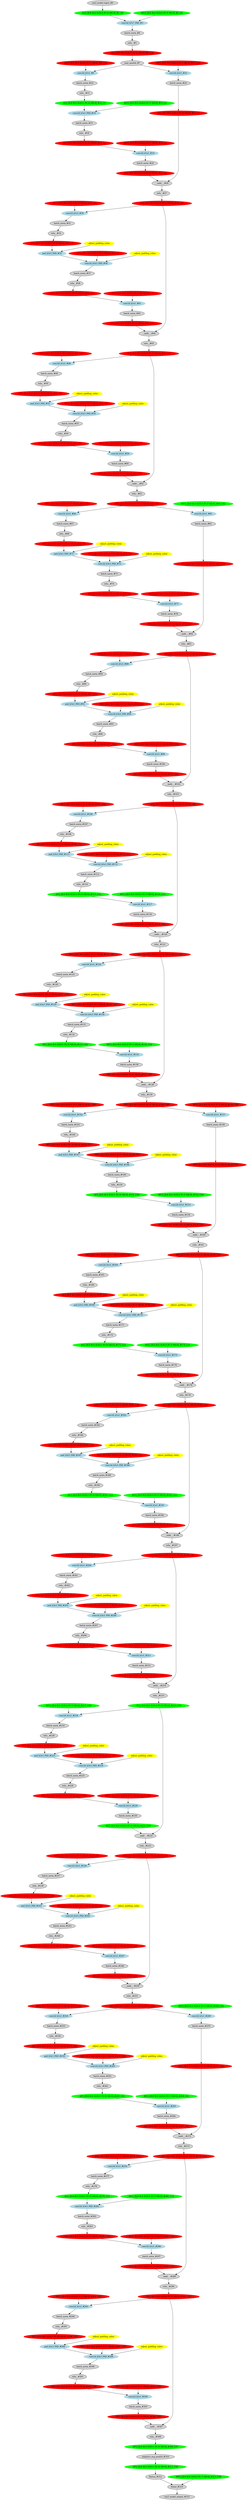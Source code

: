 strict digraph  {
"0 /nncf_model_input_0" [id=0, label="nncf_model_input_#0", style=filled, type=nncf_model_input];
"1 SymmetricQuantizer/symmetric_quantize_0" [color=green, id=1, label="AFQ_[B:8 M:S SGN:S PC:N NR:N]_#1_G0", style=filled, type=symmetric_quantize];
"2 ResNet/NNCFConv2d[conv1]/ModuleDict[pre_ops]/UpdateWeight[0]/SymmetricQuantizer[op]/symmetric_quantize_0" [color=green, id=2, label="WFQ_[B:8 M:S SGN:S PC:Y NR:N]_#2_G0", style=filled, type=symmetric_quantize];
"3 ResNet/NNCFConv2d[conv1]/conv2d_0" [color=lightblue, id=3, label="conv2d_k7x7_PAD_#3", style=filled, type=conv2d];
"4 ResNet/NNCFBatchNorm2d[bn1]/batch_norm_0" [id=4, label="batch_norm_#4", style=filled, type=batch_norm];
"5 ResNet/ReLU[relu]/relu__0" [id=5, label="relu__#5", style=filled, type=relu_];
"6 ResNet/ReLU[relu]/SymmetricQuantizer/symmetric_quantize_0" [color=red, id=6, label="AFQ_[B:4 M:S SGN:U PC:N NR:N]_#6_G39", style=filled, type=symmetric_quantize];
"7 ResNet/MaxPool2d[maxpool]/max_pool2d_0" [id=7, label="max_pool2d_#7", style=filled, type=max_pool2d];
"8 ResNet/Sequential[layer1]/Bottleneck[0]/NNCFConv2d[conv1]/ModuleDict[pre_ops]/UpdateWeight[0]/SymmetricQuantizer[op]/symmetric_quantize_0" [color=red, id=8, label="WFQ_[B:4 M:S SGN:S PC:Y NR:N]_#8_G39", style=filled, type=symmetric_quantize];
"9 ResNet/Sequential[layer1]/Bottleneck[0]/NNCFConv2d[conv1]/conv2d_0" [color=lightblue, id=9, label="conv2d_k1x1_#9", style=filled, type=conv2d];
"10 ResNet/Sequential[layer1]/Bottleneck[0]/NNCFBatchNorm2d[bn1]/batch_norm_0" [id=10, label="batch_norm_#10", style=filled, type=batch_norm];
"11 ResNet/Sequential[layer1]/Bottleneck[0]/ReLU[relu]/relu__0" [id=11, label="relu__#11", style=filled, type=relu_];
"12 ResNet/Sequential[layer1]/Bottleneck[0]/ReLU[relu]/SymmetricQuantizer/symmetric_quantize_0" [color=green, id=12, label="AFQ_[B:8 M:S SGN:U PC:N NR:N]_#12_G1", style=filled, type=symmetric_quantize];
"13 ResNet/Sequential[layer1]/Bottleneck[0]/NNCFConv2d[conv2]/ModuleDict[pre_ops]/UpdateWeight[0]/SymmetricQuantizer[op]/symmetric_quantize_0" [color=green, id=13, label="WFQ_[B:8 M:S SGN:S PC:Y NR:N]_#13_G1", style=filled, type=symmetric_quantize];
"14 ResNet/Sequential[layer1]/Bottleneck[0]/NNCFConv2d[conv2]/conv2d_0" [color=lightblue, id=14, label="conv2d_k3x3_PAD_#14", style=filled, type=conv2d];
"15 ResNet/Sequential[layer1]/Bottleneck[0]/NNCFBatchNorm2d[bn2]/batch_norm_0" [id=15, label="batch_norm_#15", style=filled, type=batch_norm];
"16 ResNet/Sequential[layer1]/Bottleneck[0]/ReLU[relu]/relu__1" [id=16, label="relu__#16", style=filled, type=relu_];
"17 ResNet/Sequential[layer1]/Bottleneck[0]/ReLU[relu]/SymmetricQuantizer/symmetric_quantize_1" [color=red, id=17, label="AFQ_[B:4 M:S SGN:U PC:N NR:N]_#17_G2", style=filled, type=symmetric_quantize];
"18 ResNet/Sequential[layer1]/Bottleneck[0]/NNCFConv2d[conv3]/ModuleDict[pre_ops]/UpdateWeight[0]/SymmetricQuantizer[op]/symmetric_quantize_0" [color=red, id=18, label="WFQ_[B:4 M:S SGN:S PC:Y NR:N]_#18_G2", style=filled, type=symmetric_quantize];
"19 ResNet/Sequential[layer1]/Bottleneck[0]/NNCFConv2d[conv3]/conv2d_0" [color=lightblue, id=19, label="conv2d_k1x1_#19", style=filled, type=conv2d];
"20 ResNet/Sequential[layer1]/Bottleneck[0]/NNCFBatchNorm2d[bn3]/batch_norm_0" [id=20, label="batch_norm_#20", style=filled, type=batch_norm];
"21 ResNet/Sequential[layer1]/Bottleneck[0]/NNCFBatchNorm2d[bn3]/SymmetricQuantizer/symmetric_quantize_0" [color=red, id=21, label="AFQ_[B:4 M:S SGN:S PC:N NR:N]_#21_G3", style=filled, type=symmetric_quantize];
"22 ResNet/Sequential[layer1]/Bottleneck[0]/Sequential[downsample]/NNCFConv2d[0]/ModuleDict[pre_ops]/UpdateWeight[0]/SymmetricQuantizer[op]/symmetric_quantize_0" [color=red, id=22, label="WFQ_[B:4 M:S SGN:S PC:Y NR:N]_#22_G39", style=filled, type=symmetric_quantize];
"23 ResNet/Sequential[layer1]/Bottleneck[0]/Sequential[downsample]/NNCFConv2d[0]/conv2d_0" [color=lightblue, id=23, label="conv2d_k1x1_#23", style=filled, type=conv2d];
"24 ResNet/Sequential[layer1]/Bottleneck[0]/Sequential[downsample]/NNCFBatchNorm2d[1]/batch_norm_0" [id=24, label="batch_norm_#24", style=filled, type=batch_norm];
"25 ResNet/Sequential[layer1]/Bottleneck[0]/Sequential[downsample]/NNCFBatchNorm2d[1]/SymmetricQuantizer/symmetric_quantize_0" [color=red, id=25, label="AFQ_[B:4 M:S SGN:S PC:N NR:N]_#25_G3", style=filled, type=symmetric_quantize];
"26 ResNet/Sequential[layer1]/Bottleneck[0]/__iadd___0" [id=26, label="__iadd___#26", style=filled, type=__iadd__];
"27 ResNet/Sequential[layer1]/Bottleneck[0]/ReLU[relu]/relu__2" [id=27, label="relu__#27", style=filled, type=relu_];
"28 ResNet/Sequential[layer1]/Bottleneck[0]/ReLU[relu]/SymmetricQuantizer/symmetric_quantize_2" [color=red, id=28, label="AFQ_[B:4 M:S SGN:S PC:N NR:N]_#28_G40", style=filled, type=symmetric_quantize];
"29 ResNet/Sequential[layer1]/Bottleneck[1]/NNCFConv2d[conv1]/ModuleDict[pre_ops]/UpdateWeight[0]/SymmetricQuantizer[op]/symmetric_quantize_0" [color=red, id=29, label="WFQ_[B:4 M:S SGN:S PC:Y NR:N]_#29_G40", style=filled, type=symmetric_quantize];
"30 ResNet/Sequential[layer1]/Bottleneck[1]/NNCFConv2d[conv1]/conv2d_0" [color=lightblue, id=30, label="conv2d_k1x1_#30", style=filled, type=conv2d];
"31 ResNet/Sequential[layer1]/Bottleneck[1]/NNCFBatchNorm2d[bn1]/batch_norm_0" [id=31, label="batch_norm_#31", style=filled, type=batch_norm];
"32 ResNet/Sequential[layer1]/Bottleneck[1]/ReLU[relu]/relu__0" [id=32, label="relu__#32", style=filled, type=relu_];
"33 ResNet/Sequential[layer1]/Bottleneck[1]/ReLU[relu]/SymmetricQuantizer/symmetric_quantize_0" [color=red, id=33, label="AFQ_[B:4 M:S SGN:U PC:N NR:N]_#33_G4", style=filled, type=symmetric_quantize];
"34 ResNet/Sequential[layer1]/Bottleneck[1]/NNCFConv2d[conv2]/ModuleDict[pre_ops]/UpdateWeight[1]/SymmetricQuantizer[op]/symmetric_quantize_0" [color=red, id=34, label="WFQ_[B:4 M:S SGN:S PC:Y NR:N]_#34_G4", style=filled, type=symmetric_quantize];
"35 ResNet/Sequential[layer1]/Bottleneck[1]/NNCFConv2d[conv2]/pad_0" [color=lightblue, id=35, label="pad_k3x3_PAD_#35", style=filled, type=pad];
"35 ResNet/Sequential[layer1]/Bottleneck[1]/NNCFConv2d[conv2]/pad_0_apad" [color=yellow, label=adjust_padding_value, style=filled, type=""];
"36 ResNet/Sequential[layer1]/Bottleneck[1]/NNCFConv2d[conv2]/conv2d_0" [color=lightblue, id=36, label="conv2d_k3x3_PAD_#36", style=filled, type=conv2d];
"36 ResNet/Sequential[layer1]/Bottleneck[1]/NNCFConv2d[conv2]/conv2d_0_apad" [color=yellow, label=adjust_padding_value, style=filled, type=""];
"37 ResNet/Sequential[layer1]/Bottleneck[1]/NNCFBatchNorm2d[bn2]/batch_norm_0" [id=37, label="batch_norm_#37", style=filled, type=batch_norm];
"38 ResNet/Sequential[layer1]/Bottleneck[1]/ReLU[relu]/relu__1" [id=38, label="relu__#38", style=filled, type=relu_];
"39 ResNet/Sequential[layer1]/Bottleneck[1]/ReLU[relu]/SymmetricQuantizer/symmetric_quantize_1" [color=red, id=39, label="AFQ_[B:4 M:S SGN:U PC:N NR:N]_#39_G5", style=filled, type=symmetric_quantize];
"40 ResNet/Sequential[layer1]/Bottleneck[1]/NNCFConv2d[conv3]/ModuleDict[pre_ops]/UpdateWeight[0]/SymmetricQuantizer[op]/symmetric_quantize_0" [color=red, id=40, label="WFQ_[B:4 M:S SGN:S PC:Y NR:N]_#40_G5", style=filled, type=symmetric_quantize];
"41 ResNet/Sequential[layer1]/Bottleneck[1]/NNCFConv2d[conv3]/conv2d_0" [color=lightblue, id=41, label="conv2d_k1x1_#41", style=filled, type=conv2d];
"42 ResNet/Sequential[layer1]/Bottleneck[1]/NNCFBatchNorm2d[bn3]/batch_norm_0" [id=42, label="batch_norm_#42", style=filled, type=batch_norm];
"43 ResNet/Sequential[layer1]/Bottleneck[1]/NNCFBatchNorm2d[bn3]/SymmetricQuantizer/symmetric_quantize_0" [color=red, id=43, label="AFQ_[B:4 M:S SGN:S PC:N NR:N]_#43_G40", style=filled, type=symmetric_quantize];
"44 ResNet/Sequential[layer1]/Bottleneck[1]/__iadd___0" [id=44, label="__iadd___#44", style=filled, type=__iadd__];
"45 ResNet/Sequential[layer1]/Bottleneck[1]/ReLU[relu]/relu__2" [id=45, label="relu__#45", style=filled, type=relu_];
"46 ResNet/Sequential[layer1]/Bottleneck[1]/ReLU[relu]/SymmetricQuantizer/symmetric_quantize_2" [color=red, id=46, label="AFQ_[B:4 M:S SGN:S PC:N NR:N]_#46_G41", style=filled, type=symmetric_quantize];
"47 ResNet/Sequential[layer1]/Bottleneck[2]/NNCFConv2d[conv1]/ModuleDict[pre_ops]/UpdateWeight[0]/SymmetricQuantizer[op]/symmetric_quantize_0" [color=red, id=47, label="WFQ_[B:4 M:S SGN:S PC:Y NR:N]_#47_G41", style=filled, type=symmetric_quantize];
"48 ResNet/Sequential[layer1]/Bottleneck[2]/NNCFConv2d[conv1]/conv2d_0" [color=lightblue, id=48, label="conv2d_k1x1_#48", style=filled, type=conv2d];
"49 ResNet/Sequential[layer1]/Bottleneck[2]/NNCFBatchNorm2d[bn1]/batch_norm_0" [id=49, label="batch_norm_#49", style=filled, type=batch_norm];
"50 ResNet/Sequential[layer1]/Bottleneck[2]/ReLU[relu]/relu__0" [id=50, label="relu__#50", style=filled, type=relu_];
"51 ResNet/Sequential[layer1]/Bottleneck[2]/ReLU[relu]/SymmetricQuantizer/symmetric_quantize_0" [color=red, id=51, label="AFQ_[B:4 M:S SGN:U PC:N NR:N]_#51_G6", style=filled, type=symmetric_quantize];
"52 ResNet/Sequential[layer1]/Bottleneck[2]/NNCFConv2d[conv2]/ModuleDict[pre_ops]/UpdateWeight[1]/SymmetricQuantizer[op]/symmetric_quantize_0" [color=red, id=52, label="WFQ_[B:4 M:S SGN:S PC:Y NR:N]_#52_G6", style=filled, type=symmetric_quantize];
"53 ResNet/Sequential[layer1]/Bottleneck[2]/NNCFConv2d[conv2]/pad_0" [color=lightblue, id=53, label="pad_k3x3_PAD_#53", style=filled, type=pad];
"53 ResNet/Sequential[layer1]/Bottleneck[2]/NNCFConv2d[conv2]/pad_0_apad" [color=yellow, label=adjust_padding_value, style=filled, type=""];
"54 ResNet/Sequential[layer1]/Bottleneck[2]/NNCFConv2d[conv2]/conv2d_0" [color=lightblue, id=54, label="conv2d_k3x3_PAD_#54", style=filled, type=conv2d];
"54 ResNet/Sequential[layer1]/Bottleneck[2]/NNCFConv2d[conv2]/conv2d_0_apad" [color=yellow, label=adjust_padding_value, style=filled, type=""];
"55 ResNet/Sequential[layer1]/Bottleneck[2]/NNCFBatchNorm2d[bn2]/batch_norm_0" [id=55, label="batch_norm_#55", style=filled, type=batch_norm];
"56 ResNet/Sequential[layer1]/Bottleneck[2]/ReLU[relu]/relu__1" [id=56, label="relu__#56", style=filled, type=relu_];
"57 ResNet/Sequential[layer1]/Bottleneck[2]/ReLU[relu]/SymmetricQuantizer/symmetric_quantize_1" [color=red, id=57, label="AFQ_[B:4 M:S SGN:U PC:N NR:N]_#57_G7", style=filled, type=symmetric_quantize];
"58 ResNet/Sequential[layer1]/Bottleneck[2]/NNCFConv2d[conv3]/ModuleDict[pre_ops]/UpdateWeight[0]/SymmetricQuantizer[op]/symmetric_quantize_0" [color=red, id=58, label="WFQ_[B:4 M:S SGN:S PC:Y NR:N]_#58_G7", style=filled, type=symmetric_quantize];
"59 ResNet/Sequential[layer1]/Bottleneck[2]/NNCFConv2d[conv3]/conv2d_0" [color=lightblue, id=59, label="conv2d_k1x1_#59", style=filled, type=conv2d];
"60 ResNet/Sequential[layer1]/Bottleneck[2]/NNCFBatchNorm2d[bn3]/batch_norm_0" [id=60, label="batch_norm_#60", style=filled, type=batch_norm];
"61 ResNet/Sequential[layer1]/Bottleneck[2]/NNCFBatchNorm2d[bn3]/SymmetricQuantizer/symmetric_quantize_0" [color=red, id=61, label="AFQ_[B:4 M:S SGN:S PC:N NR:N]_#61_G41", style=filled, type=symmetric_quantize];
"62 ResNet/Sequential[layer1]/Bottleneck[2]/__iadd___0" [id=62, label="__iadd___#62", style=filled, type=__iadd__];
"63 ResNet/Sequential[layer1]/Bottleneck[2]/ReLU[relu]/relu__2" [id=63, label="relu__#63", style=filled, type=relu_];
"64 ResNet/Sequential[layer1]/Bottleneck[2]/ReLU[relu]/SymmetricQuantizer/symmetric_quantize_2" [color=red, id=64, label="AFQ_[B:4 M:S SGN:U PC:N NR:N]_#64_G42", style=filled, type=symmetric_quantize];
"65 ResNet/Sequential[layer2]/Bottleneck[0]/NNCFConv2d[conv1]/ModuleDict[pre_ops]/UpdateWeight[0]/SymmetricQuantizer[op]/symmetric_quantize_0" [color=red, id=65, label="WFQ_[B:4 M:S SGN:S PC:Y NR:N]_#65_G42", style=filled, type=symmetric_quantize];
"66 ResNet/Sequential[layer2]/Bottleneck[0]/NNCFConv2d[conv1]/conv2d_0" [color=lightblue, id=66, label="conv2d_k1x1_#66", style=filled, type=conv2d];
"67 ResNet/Sequential[layer2]/Bottleneck[0]/NNCFBatchNorm2d[bn1]/batch_norm_0" [id=67, label="batch_norm_#67", style=filled, type=batch_norm];
"68 ResNet/Sequential[layer2]/Bottleneck[0]/ReLU[relu]/relu__0" [id=68, label="relu__#68", style=filled, type=relu_];
"69 ResNet/Sequential[layer2]/Bottleneck[0]/ReLU[relu]/SymmetricQuantizer/symmetric_quantize_0" [color=red, id=69, label="AFQ_[B:4 M:S SGN:U PC:N NR:N]_#69_G8", style=filled, type=symmetric_quantize];
"70 ResNet/Sequential[layer2]/Bottleneck[0]/NNCFConv2d[conv2]/ModuleDict[pre_ops]/UpdateWeight[1]/SymmetricQuantizer[op]/symmetric_quantize_0" [color=red, id=70, label="WFQ_[B:4 M:S SGN:S PC:Y NR:N]_#70_G8", style=filled, type=symmetric_quantize];
"71 ResNet/Sequential[layer2]/Bottleneck[0]/NNCFConv2d[conv2]/pad_0" [color=lightblue, id=71, label="pad_k3x3_PAD_#71", style=filled, type=pad];
"71 ResNet/Sequential[layer2]/Bottleneck[0]/NNCFConv2d[conv2]/pad_0_apad" [color=yellow, label=adjust_padding_value, style=filled, type=""];
"72 ResNet/Sequential[layer2]/Bottleneck[0]/NNCFConv2d[conv2]/conv2d_0" [color=lightblue, id=72, label="conv2d_k3x3_PAD_#72", style=filled, type=conv2d];
"72 ResNet/Sequential[layer2]/Bottleneck[0]/NNCFConv2d[conv2]/conv2d_0_apad" [color=yellow, label=adjust_padding_value, style=filled, type=""];
"73 ResNet/Sequential[layer2]/Bottleneck[0]/NNCFBatchNorm2d[bn2]/batch_norm_0" [id=73, label="batch_norm_#73", style=filled, type=batch_norm];
"74 ResNet/Sequential[layer2]/Bottleneck[0]/ReLU[relu]/relu__1" [id=74, label="relu__#74", style=filled, type=relu_];
"75 ResNet/Sequential[layer2]/Bottleneck[0]/ReLU[relu]/SymmetricQuantizer/symmetric_quantize_1" [color=red, id=75, label="AFQ_[B:4 M:S SGN:U PC:N NR:N]_#75_G9", style=filled, type=symmetric_quantize];
"76 ResNet/Sequential[layer2]/Bottleneck[0]/NNCFConv2d[conv3]/ModuleDict[pre_ops]/UpdateWeight[0]/SymmetricQuantizer[op]/symmetric_quantize_0" [color=red, id=76, label="WFQ_[B:4 M:S SGN:S PC:Y NR:N]_#76_G9", style=filled, type=symmetric_quantize];
"77 ResNet/Sequential[layer2]/Bottleneck[0]/NNCFConv2d[conv3]/conv2d_0" [color=lightblue, id=77, label="conv2d_k1x1_#77", style=filled, type=conv2d];
"78 ResNet/Sequential[layer2]/Bottleneck[0]/NNCFBatchNorm2d[bn3]/batch_norm_0" [id=78, label="batch_norm_#78", style=filled, type=batch_norm];
"79 ResNet/Sequential[layer2]/Bottleneck[0]/NNCFBatchNorm2d[bn3]/SymmetricQuantizer/symmetric_quantize_0" [color=red, id=79, label="AFQ_[B:4 M:S SGN:S PC:N NR:N]_#79_G10", style=filled, type=symmetric_quantize];
"80 ResNet/Sequential[layer2]/Bottleneck[0]/Sequential[downsample]/NNCFConv2d[0]/ModuleDict[pre_ops]/UpdateWeight[0]/SymmetricQuantizer[op]/symmetric_quantize_0" [color=green, id=80, label="WFQ_[B:8 M:S SGN:S PC:Y NR:N]_#80_G42", style=filled, type=symmetric_quantize];
"81 ResNet/Sequential[layer2]/Bottleneck[0]/Sequential[downsample]/NNCFConv2d[0]/conv2d_0" [color=lightblue, id=81, label="conv2d_k1x1_#81", style=filled, type=conv2d];
"82 ResNet/Sequential[layer2]/Bottleneck[0]/Sequential[downsample]/NNCFBatchNorm2d[1]/batch_norm_0" [id=82, label="batch_norm_#82", style=filled, type=batch_norm];
"83 ResNet/Sequential[layer2]/Bottleneck[0]/Sequential[downsample]/NNCFBatchNorm2d[1]/SymmetricQuantizer/symmetric_quantize_0" [color=red, id=83, label="AFQ_[B:4 M:S SGN:S PC:N NR:N]_#83_G10", style=filled, type=symmetric_quantize];
"84 ResNet/Sequential[layer2]/Bottleneck[0]/__iadd___0" [id=84, label="__iadd___#84", style=filled, type=__iadd__];
"85 ResNet/Sequential[layer2]/Bottleneck[0]/ReLU[relu]/relu__2" [id=85, label="relu__#85", style=filled, type=relu_];
"86 ResNet/Sequential[layer2]/Bottleneck[0]/ReLU[relu]/SymmetricQuantizer/symmetric_quantize_2" [color=red, id=86, label="AFQ_[B:4 M:S SGN:S PC:N NR:N]_#86_G43", style=filled, type=symmetric_quantize];
"87 ResNet/Sequential[layer2]/Bottleneck[1]/NNCFConv2d[conv1]/ModuleDict[pre_ops]/UpdateWeight[0]/SymmetricQuantizer[op]/symmetric_quantize_0" [color=red, id=87, label="WFQ_[B:4 M:S SGN:S PC:Y NR:N]_#87_G43", style=filled, type=symmetric_quantize];
"88 ResNet/Sequential[layer2]/Bottleneck[1]/NNCFConv2d[conv1]/conv2d_0" [color=lightblue, id=88, label="conv2d_k1x1_#88", style=filled, type=conv2d];
"89 ResNet/Sequential[layer2]/Bottleneck[1]/NNCFBatchNorm2d[bn1]/batch_norm_0" [id=89, label="batch_norm_#89", style=filled, type=batch_norm];
"90 ResNet/Sequential[layer2]/Bottleneck[1]/ReLU[relu]/relu__0" [id=90, label="relu__#90", style=filled, type=relu_];
"91 ResNet/Sequential[layer2]/Bottleneck[1]/ReLU[relu]/SymmetricQuantizer/symmetric_quantize_0" [color=red, id=91, label="AFQ_[B:4 M:S SGN:U PC:N NR:N]_#91_G11", style=filled, type=symmetric_quantize];
"92 ResNet/Sequential[layer2]/Bottleneck[1]/NNCFConv2d[conv2]/ModuleDict[pre_ops]/UpdateWeight[1]/SymmetricQuantizer[op]/symmetric_quantize_0" [color=red, id=92, label="WFQ_[B:4 M:S SGN:S PC:Y NR:N]_#92_G11", style=filled, type=symmetric_quantize];
"93 ResNet/Sequential[layer2]/Bottleneck[1]/NNCFConv2d[conv2]/pad_0" [color=lightblue, id=93, label="pad_k3x3_PAD_#93", style=filled, type=pad];
"93 ResNet/Sequential[layer2]/Bottleneck[1]/NNCFConv2d[conv2]/pad_0_apad" [color=yellow, label=adjust_padding_value, style=filled, type=""];
"94 ResNet/Sequential[layer2]/Bottleneck[1]/NNCFConv2d[conv2]/conv2d_0" [color=lightblue, id=94, label="conv2d_k3x3_PAD_#94", style=filled, type=conv2d];
"94 ResNet/Sequential[layer2]/Bottleneck[1]/NNCFConv2d[conv2]/conv2d_0_apad" [color=yellow, label=adjust_padding_value, style=filled, type=""];
"95 ResNet/Sequential[layer2]/Bottleneck[1]/NNCFBatchNorm2d[bn2]/batch_norm_0" [id=95, label="batch_norm_#95", style=filled, type=batch_norm];
"96 ResNet/Sequential[layer2]/Bottleneck[1]/ReLU[relu]/relu__1" [id=96, label="relu__#96", style=filled, type=relu_];
"97 ResNet/Sequential[layer2]/Bottleneck[1]/ReLU[relu]/SymmetricQuantizer/symmetric_quantize_1" [color=red, id=97, label="AFQ_[B:4 M:S SGN:U PC:N NR:N]_#97_G12", style=filled, type=symmetric_quantize];
"98 ResNet/Sequential[layer2]/Bottleneck[1]/NNCFConv2d[conv3]/ModuleDict[pre_ops]/UpdateWeight[0]/SymmetricQuantizer[op]/symmetric_quantize_0" [color=red, id=98, label="WFQ_[B:4 M:S SGN:S PC:Y NR:N]_#98_G12", style=filled, type=symmetric_quantize];
"99 ResNet/Sequential[layer2]/Bottleneck[1]/NNCFConv2d[conv3]/conv2d_0" [color=lightblue, id=99, label="conv2d_k1x1_#99", style=filled, type=conv2d];
"100 ResNet/Sequential[layer2]/Bottleneck[1]/NNCFBatchNorm2d[bn3]/batch_norm_0" [id=100, label="batch_norm_#100", style=filled, type=batch_norm];
"101 ResNet/Sequential[layer2]/Bottleneck[1]/NNCFBatchNorm2d[bn3]/SymmetricQuantizer/symmetric_quantize_0" [color=red, id=101, label="AFQ_[B:4 M:S SGN:S PC:N NR:N]_#101_G43", style=filled, type=symmetric_quantize];
"102 ResNet/Sequential[layer2]/Bottleneck[1]/__iadd___0" [id=102, label="__iadd___#102", style=filled, type=__iadd__];
"103 ResNet/Sequential[layer2]/Bottleneck[1]/ReLU[relu]/relu__2" [id=103, label="relu__#103", style=filled, type=relu_];
"104 ResNet/Sequential[layer2]/Bottleneck[1]/ReLU[relu]/SymmetricQuantizer/symmetric_quantize_2" [color=red, id=104, label="AFQ_[B:4 M:S SGN:S PC:N NR:N]_#104_G44", style=filled, type=symmetric_quantize];
"105 ResNet/Sequential[layer2]/Bottleneck[2]/NNCFConv2d[conv1]/ModuleDict[pre_ops]/UpdateWeight[0]/SymmetricQuantizer[op]/symmetric_quantize_0" [color=red, id=105, label="WFQ_[B:4 M:S SGN:S PC:Y NR:N]_#105_G44", style=filled, type=symmetric_quantize];
"106 ResNet/Sequential[layer2]/Bottleneck[2]/NNCFConv2d[conv1]/conv2d_0" [color=lightblue, id=106, label="conv2d_k1x1_#106", style=filled, type=conv2d];
"107 ResNet/Sequential[layer2]/Bottleneck[2]/NNCFBatchNorm2d[bn1]/batch_norm_0" [id=107, label="batch_norm_#107", style=filled, type=batch_norm];
"108 ResNet/Sequential[layer2]/Bottleneck[2]/ReLU[relu]/relu__0" [id=108, label="relu__#108", style=filled, type=relu_];
"109 ResNet/Sequential[layer2]/Bottleneck[2]/ReLU[relu]/SymmetricQuantizer/symmetric_quantize_0" [color=red, id=109, label="AFQ_[B:4 M:S SGN:U PC:N NR:N]_#109_G13", style=filled, type=symmetric_quantize];
"110 ResNet/Sequential[layer2]/Bottleneck[2]/NNCFConv2d[conv2]/ModuleDict[pre_ops]/UpdateWeight[1]/SymmetricQuantizer[op]/symmetric_quantize_0" [color=red, id=110, label="WFQ_[B:4 M:S SGN:S PC:Y NR:N]_#110_G13", style=filled, type=symmetric_quantize];
"111 ResNet/Sequential[layer2]/Bottleneck[2]/NNCFConv2d[conv2]/pad_0" [color=lightblue, id=111, label="pad_k3x3_PAD_#111", style=filled, type=pad];
"111 ResNet/Sequential[layer2]/Bottleneck[2]/NNCFConv2d[conv2]/pad_0_apad" [color=yellow, label=adjust_padding_value, style=filled, type=""];
"112 ResNet/Sequential[layer2]/Bottleneck[2]/NNCFConv2d[conv2]/conv2d_0" [color=lightblue, id=112, label="conv2d_k3x3_PAD_#112", style=filled, type=conv2d];
"112 ResNet/Sequential[layer2]/Bottleneck[2]/NNCFConv2d[conv2]/conv2d_0_apad" [color=yellow, label=adjust_padding_value, style=filled, type=""];
"113 ResNet/Sequential[layer2]/Bottleneck[2]/NNCFBatchNorm2d[bn2]/batch_norm_0" [id=113, label="batch_norm_#113", style=filled, type=batch_norm];
"114 ResNet/Sequential[layer2]/Bottleneck[2]/ReLU[relu]/relu__1" [id=114, label="relu__#114", style=filled, type=relu_];
"115 ResNet/Sequential[layer2]/Bottleneck[2]/ReLU[relu]/SymmetricQuantizer/symmetric_quantize_1" [color=green, id=115, label="AFQ_[B:8 M:S SGN:U PC:N NR:N]_#115_G14", style=filled, type=symmetric_quantize];
"116 ResNet/Sequential[layer2]/Bottleneck[2]/NNCFConv2d[conv3]/ModuleDict[pre_ops]/UpdateWeight[0]/SymmetricQuantizer[op]/symmetric_quantize_0" [color=green, id=116, label="WFQ_[B:8 M:S SGN:S PC:Y NR:N]_#116_G14", style=filled, type=symmetric_quantize];
"117 ResNet/Sequential[layer2]/Bottleneck[2]/NNCFConv2d[conv3]/conv2d_0" [color=lightblue, id=117, label="conv2d_k1x1_#117", style=filled, type=conv2d];
"118 ResNet/Sequential[layer2]/Bottleneck[2]/NNCFBatchNorm2d[bn3]/batch_norm_0" [id=118, label="batch_norm_#118", style=filled, type=batch_norm];
"119 ResNet/Sequential[layer2]/Bottleneck[2]/NNCFBatchNorm2d[bn3]/SymmetricQuantizer/symmetric_quantize_0" [color=red, id=119, label="AFQ_[B:4 M:S SGN:S PC:N NR:N]_#119_G44", style=filled, type=symmetric_quantize];
"120 ResNet/Sequential[layer2]/Bottleneck[2]/__iadd___0" [id=120, label="__iadd___#120", style=filled, type=__iadd__];
"121 ResNet/Sequential[layer2]/Bottleneck[2]/ReLU[relu]/relu__2" [id=121, label="relu__#121", style=filled, type=relu_];
"122 ResNet/Sequential[layer2]/Bottleneck[2]/ReLU[relu]/SymmetricQuantizer/symmetric_quantize_2" [color=red, id=122, label="AFQ_[B:4 M:S SGN:S PC:N NR:N]_#122_G45", style=filled, type=symmetric_quantize];
"123 ResNet/Sequential[layer2]/Bottleneck[3]/NNCFConv2d[conv1]/ModuleDict[pre_ops]/UpdateWeight[0]/SymmetricQuantizer[op]/symmetric_quantize_0" [color=red, id=123, label="WFQ_[B:4 M:S SGN:S PC:Y NR:N]_#123_G45", style=filled, type=symmetric_quantize];
"124 ResNet/Sequential[layer2]/Bottleneck[3]/NNCFConv2d[conv1]/conv2d_0" [color=lightblue, id=124, label="conv2d_k1x1_#124", style=filled, type=conv2d];
"125 ResNet/Sequential[layer2]/Bottleneck[3]/NNCFBatchNorm2d[bn1]/batch_norm_0" [id=125, label="batch_norm_#125", style=filled, type=batch_norm];
"126 ResNet/Sequential[layer2]/Bottleneck[3]/ReLU[relu]/relu__0" [id=126, label="relu__#126", style=filled, type=relu_];
"127 ResNet/Sequential[layer2]/Bottleneck[3]/ReLU[relu]/SymmetricQuantizer/symmetric_quantize_0" [color=red, id=127, label="AFQ_[B:4 M:S SGN:U PC:N NR:N]_#127_G15", style=filled, type=symmetric_quantize];
"128 ResNet/Sequential[layer2]/Bottleneck[3]/NNCFConv2d[conv2]/ModuleDict[pre_ops]/UpdateWeight[1]/SymmetricQuantizer[op]/symmetric_quantize_0" [color=red, id=128, label="WFQ_[B:4 M:S SGN:S PC:Y NR:N]_#128_G15", style=filled, type=symmetric_quantize];
"129 ResNet/Sequential[layer2]/Bottleneck[3]/NNCFConv2d[conv2]/pad_0" [color=lightblue, id=129, label="pad_k3x3_PAD_#129", style=filled, type=pad];
"129 ResNet/Sequential[layer2]/Bottleneck[3]/NNCFConv2d[conv2]/pad_0_apad" [color=yellow, label=adjust_padding_value, style=filled, type=""];
"130 ResNet/Sequential[layer2]/Bottleneck[3]/NNCFConv2d[conv2]/conv2d_0" [color=lightblue, id=130, label="conv2d_k3x3_PAD_#130", style=filled, type=conv2d];
"130 ResNet/Sequential[layer2]/Bottleneck[3]/NNCFConv2d[conv2]/conv2d_0_apad" [color=yellow, label=adjust_padding_value, style=filled, type=""];
"131 ResNet/Sequential[layer2]/Bottleneck[3]/NNCFBatchNorm2d[bn2]/batch_norm_0" [id=131, label="batch_norm_#131", style=filled, type=batch_norm];
"132 ResNet/Sequential[layer2]/Bottleneck[3]/ReLU[relu]/relu__1" [id=132, label="relu__#132", style=filled, type=relu_];
"133 ResNet/Sequential[layer2]/Bottleneck[3]/ReLU[relu]/SymmetricQuantizer/symmetric_quantize_1" [color=green, id=133, label="AFQ_[B:8 M:S SGN:U PC:N NR:N]_#133_G16", style=filled, type=symmetric_quantize];
"134 ResNet/Sequential[layer2]/Bottleneck[3]/NNCFConv2d[conv3]/ModuleDict[pre_ops]/UpdateWeight[0]/SymmetricQuantizer[op]/symmetric_quantize_0" [color=green, id=134, label="WFQ_[B:8 M:S SGN:S PC:Y NR:N]_#134_G16", style=filled, type=symmetric_quantize];
"135 ResNet/Sequential[layer2]/Bottleneck[3]/NNCFConv2d[conv3]/conv2d_0" [color=lightblue, id=135, label="conv2d_k1x1_#135", style=filled, type=conv2d];
"136 ResNet/Sequential[layer2]/Bottleneck[3]/NNCFBatchNorm2d[bn3]/batch_norm_0" [id=136, label="batch_norm_#136", style=filled, type=batch_norm];
"137 ResNet/Sequential[layer2]/Bottleneck[3]/NNCFBatchNorm2d[bn3]/SymmetricQuantizer/symmetric_quantize_0" [color=red, id=137, label="AFQ_[B:4 M:S SGN:S PC:N NR:N]_#137_G45", style=filled, type=symmetric_quantize];
"138 ResNet/Sequential[layer2]/Bottleneck[3]/__iadd___0" [id=138, label="__iadd___#138", style=filled, type=__iadd__];
"139 ResNet/Sequential[layer2]/Bottleneck[3]/ReLU[relu]/relu__2" [id=139, label="relu__#139", style=filled, type=relu_];
"140 ResNet/Sequential[layer2]/Bottleneck[3]/ReLU[relu]/SymmetricQuantizer/symmetric_quantize_2" [color=red, id=140, label="AFQ_[B:4 M:S SGN:U PC:N NR:N]_#140_G46", style=filled, type=symmetric_quantize];
"141 ResNet/Sequential[layer3]/Bottleneck[0]/NNCFConv2d[conv1]/ModuleDict[pre_ops]/UpdateWeight[0]/SymmetricQuantizer[op]/symmetric_quantize_0" [color=red, id=141, label="WFQ_[B:4 M:S SGN:S PC:Y NR:N]_#141_G46", style=filled, type=symmetric_quantize];
"142 ResNet/Sequential[layer3]/Bottleneck[0]/NNCFConv2d[conv1]/conv2d_0" [color=lightblue, id=142, label="conv2d_k1x1_#142", style=filled, type=conv2d];
"143 ResNet/Sequential[layer3]/Bottleneck[0]/NNCFBatchNorm2d[bn1]/batch_norm_0" [id=143, label="batch_norm_#143", style=filled, type=batch_norm];
"144 ResNet/Sequential[layer3]/Bottleneck[0]/ReLU[relu]/relu__0" [id=144, label="relu__#144", style=filled, type=relu_];
"145 ResNet/Sequential[layer3]/Bottleneck[0]/ReLU[relu]/SymmetricQuantizer/symmetric_quantize_0" [color=red, id=145, label="AFQ_[B:4 M:S SGN:U PC:N NR:N]_#145_G17", style=filled, type=symmetric_quantize];
"146 ResNet/Sequential[layer3]/Bottleneck[0]/NNCFConv2d[conv2]/ModuleDict[pre_ops]/UpdateWeight[1]/SymmetricQuantizer[op]/symmetric_quantize_0" [color=red, id=146, label="WFQ_[B:4 M:S SGN:S PC:Y NR:N]_#146_G17", style=filled, type=symmetric_quantize];
"147 ResNet/Sequential[layer3]/Bottleneck[0]/NNCFConv2d[conv2]/pad_0" [color=lightblue, id=147, label="pad_k3x3_PAD_#147", style=filled, type=pad];
"147 ResNet/Sequential[layer3]/Bottleneck[0]/NNCFConv2d[conv2]/pad_0_apad" [color=yellow, label=adjust_padding_value, style=filled, type=""];
"148 ResNet/Sequential[layer3]/Bottleneck[0]/NNCFConv2d[conv2]/conv2d_0" [color=lightblue, id=148, label="conv2d_k3x3_PAD_#148", style=filled, type=conv2d];
"148 ResNet/Sequential[layer3]/Bottleneck[0]/NNCFConv2d[conv2]/conv2d_0_apad" [color=yellow, label=adjust_padding_value, style=filled, type=""];
"149 ResNet/Sequential[layer3]/Bottleneck[0]/NNCFBatchNorm2d[bn2]/batch_norm_0" [id=149, label="batch_norm_#149", style=filled, type=batch_norm];
"150 ResNet/Sequential[layer3]/Bottleneck[0]/ReLU[relu]/relu__1" [id=150, label="relu__#150", style=filled, type=relu_];
"151 ResNet/Sequential[layer3]/Bottleneck[0]/ReLU[relu]/SymmetricQuantizer/symmetric_quantize_1" [color=green, id=151, label="AFQ_[B:8 M:S SGN:U PC:N NR:N]_#151_G18", style=filled, type=symmetric_quantize];
"152 ResNet/Sequential[layer3]/Bottleneck[0]/NNCFConv2d[conv3]/ModuleDict[pre_ops]/UpdateWeight[0]/SymmetricQuantizer[op]/symmetric_quantize_0" [color=green, id=152, label="WFQ_[B:8 M:S SGN:S PC:Y NR:N]_#152_G18", style=filled, type=symmetric_quantize];
"153 ResNet/Sequential[layer3]/Bottleneck[0]/NNCFConv2d[conv3]/conv2d_0" [color=lightblue, id=153, label="conv2d_k1x1_#153", style=filled, type=conv2d];
"154 ResNet/Sequential[layer3]/Bottleneck[0]/NNCFBatchNorm2d[bn3]/batch_norm_0" [id=154, label="batch_norm_#154", style=filled, type=batch_norm];
"155 ResNet/Sequential[layer3]/Bottleneck[0]/NNCFBatchNorm2d[bn3]/SymmetricQuantizer/symmetric_quantize_0" [color=red, id=155, label="AFQ_[B:4 M:S SGN:S PC:N NR:N]_#155_G19", style=filled, type=symmetric_quantize];
"156 ResNet/Sequential[layer3]/Bottleneck[0]/Sequential[downsample]/NNCFConv2d[0]/ModuleDict[pre_ops]/UpdateWeight[0]/SymmetricQuantizer[op]/symmetric_quantize_0" [color=red, id=156, label="WFQ_[B:4 M:S SGN:S PC:Y NR:N]_#156_G46", style=filled, type=symmetric_quantize];
"157 ResNet/Sequential[layer3]/Bottleneck[0]/Sequential[downsample]/NNCFConv2d[0]/conv2d_0" [color=lightblue, id=157, label="conv2d_k1x1_#157", style=filled, type=conv2d];
"158 ResNet/Sequential[layer3]/Bottleneck[0]/Sequential[downsample]/NNCFBatchNorm2d[1]/batch_norm_0" [id=158, label="batch_norm_#158", style=filled, type=batch_norm];
"159 ResNet/Sequential[layer3]/Bottleneck[0]/Sequential[downsample]/NNCFBatchNorm2d[1]/SymmetricQuantizer/symmetric_quantize_0" [color=red, id=159, label="AFQ_[B:4 M:S SGN:S PC:N NR:N]_#159_G19", style=filled, type=symmetric_quantize];
"160 ResNet/Sequential[layer3]/Bottleneck[0]/__iadd___0" [id=160, label="__iadd___#160", style=filled, type=__iadd__];
"161 ResNet/Sequential[layer3]/Bottleneck[0]/ReLU[relu]/relu__2" [id=161, label="relu__#161", style=filled, type=relu_];
"162 ResNet/Sequential[layer3]/Bottleneck[0]/ReLU[relu]/SymmetricQuantizer/symmetric_quantize_2" [color=red, id=162, label="AFQ_[B:4 M:S SGN:S PC:N NR:N]_#162_G47", style=filled, type=symmetric_quantize];
"163 ResNet/Sequential[layer3]/Bottleneck[1]/NNCFConv2d[conv1]/ModuleDict[pre_ops]/UpdateWeight[0]/SymmetricQuantizer[op]/symmetric_quantize_0" [color=red, id=163, label="WFQ_[B:4 M:S SGN:S PC:Y NR:N]_#163_G47", style=filled, type=symmetric_quantize];
"164 ResNet/Sequential[layer3]/Bottleneck[1]/NNCFConv2d[conv1]/conv2d_0" [color=lightblue, id=164, label="conv2d_k1x1_#164", style=filled, type=conv2d];
"165 ResNet/Sequential[layer3]/Bottleneck[1]/NNCFBatchNorm2d[bn1]/batch_norm_0" [id=165, label="batch_norm_#165", style=filled, type=batch_norm];
"166 ResNet/Sequential[layer3]/Bottleneck[1]/ReLU[relu]/relu__0" [id=166, label="relu__#166", style=filled, type=relu_];
"167 ResNet/Sequential[layer3]/Bottleneck[1]/ReLU[relu]/SymmetricQuantizer/symmetric_quantize_0" [color=red, id=167, label="AFQ_[B:4 M:S SGN:U PC:N NR:N]_#167_G20", style=filled, type=symmetric_quantize];
"168 ResNet/Sequential[layer3]/Bottleneck[1]/NNCFConv2d[conv2]/ModuleDict[pre_ops]/UpdateWeight[1]/SymmetricQuantizer[op]/symmetric_quantize_0" [color=red, id=168, label="WFQ_[B:4 M:S SGN:S PC:Y NR:N]_#168_G20", style=filled, type=symmetric_quantize];
"169 ResNet/Sequential[layer3]/Bottleneck[1]/NNCFConv2d[conv2]/pad_0" [color=lightblue, id=169, label="pad_k3x3_PAD_#169", style=filled, type=pad];
"169 ResNet/Sequential[layer3]/Bottleneck[1]/NNCFConv2d[conv2]/pad_0_apad" [color=yellow, label=adjust_padding_value, style=filled, type=""];
"170 ResNet/Sequential[layer3]/Bottleneck[1]/NNCFConv2d[conv2]/conv2d_0" [color=lightblue, id=170, label="conv2d_k3x3_PAD_#170", style=filled, type=conv2d];
"170 ResNet/Sequential[layer3]/Bottleneck[1]/NNCFConv2d[conv2]/conv2d_0_apad" [color=yellow, label=adjust_padding_value, style=filled, type=""];
"171 ResNet/Sequential[layer3]/Bottleneck[1]/NNCFBatchNorm2d[bn2]/batch_norm_0" [id=171, label="batch_norm_#171", style=filled, type=batch_norm];
"172 ResNet/Sequential[layer3]/Bottleneck[1]/ReLU[relu]/relu__1" [id=172, label="relu__#172", style=filled, type=relu_];
"173 ResNet/Sequential[layer3]/Bottleneck[1]/ReLU[relu]/SymmetricQuantizer/symmetric_quantize_1" [color=green, id=173, label="AFQ_[B:8 M:S SGN:U PC:N NR:N]_#173_G21", style=filled, type=symmetric_quantize];
"174 ResNet/Sequential[layer3]/Bottleneck[1]/NNCFConv2d[conv3]/ModuleDict[pre_ops]/UpdateWeight[0]/SymmetricQuantizer[op]/symmetric_quantize_0" [color=green, id=174, label="WFQ_[B:8 M:S SGN:S PC:Y NR:N]_#174_G21", style=filled, type=symmetric_quantize];
"175 ResNet/Sequential[layer3]/Bottleneck[1]/NNCFConv2d[conv3]/conv2d_0" [color=lightblue, id=175, label="conv2d_k1x1_#175", style=filled, type=conv2d];
"176 ResNet/Sequential[layer3]/Bottleneck[1]/NNCFBatchNorm2d[bn3]/batch_norm_0" [id=176, label="batch_norm_#176", style=filled, type=batch_norm];
"177 ResNet/Sequential[layer3]/Bottleneck[1]/NNCFBatchNorm2d[bn3]/SymmetricQuantizer/symmetric_quantize_0" [color=red, id=177, label="AFQ_[B:4 M:S SGN:S PC:N NR:N]_#177_G47", style=filled, type=symmetric_quantize];
"178 ResNet/Sequential[layer3]/Bottleneck[1]/__iadd___0" [id=178, label="__iadd___#178", style=filled, type=__iadd__];
"179 ResNet/Sequential[layer3]/Bottleneck[1]/ReLU[relu]/relu__2" [id=179, label="relu__#179", style=filled, type=relu_];
"180 ResNet/Sequential[layer3]/Bottleneck[1]/ReLU[relu]/SymmetricQuantizer/symmetric_quantize_2" [color=red, id=180, label="AFQ_[B:4 M:S SGN:S PC:N NR:N]_#180_G48", style=filled, type=symmetric_quantize];
"181 ResNet/Sequential[layer3]/Bottleneck[2]/NNCFConv2d[conv1]/ModuleDict[pre_ops]/UpdateWeight[0]/SymmetricQuantizer[op]/symmetric_quantize_0" [color=red, id=181, label="WFQ_[B:4 M:S SGN:S PC:Y NR:N]_#181_G48", style=filled, type=symmetric_quantize];
"182 ResNet/Sequential[layer3]/Bottleneck[2]/NNCFConv2d[conv1]/conv2d_0" [color=lightblue, id=182, label="conv2d_k1x1_#182", style=filled, type=conv2d];
"183 ResNet/Sequential[layer3]/Bottleneck[2]/NNCFBatchNorm2d[bn1]/batch_norm_0" [id=183, label="batch_norm_#183", style=filled, type=batch_norm];
"184 ResNet/Sequential[layer3]/Bottleneck[2]/ReLU[relu]/relu__0" [id=184, label="relu__#184", style=filled, type=relu_];
"185 ResNet/Sequential[layer3]/Bottleneck[2]/ReLU[relu]/SymmetricQuantizer/symmetric_quantize_0" [color=red, id=185, label="AFQ_[B:4 M:S SGN:U PC:N NR:N]_#185_G22", style=filled, type=symmetric_quantize];
"186 ResNet/Sequential[layer3]/Bottleneck[2]/NNCFConv2d[conv2]/ModuleDict[pre_ops]/UpdateWeight[1]/SymmetricQuantizer[op]/symmetric_quantize_0" [color=red, id=186, label="WFQ_[B:4 M:S SGN:S PC:Y NR:N]_#186_G22", style=filled, type=symmetric_quantize];
"187 ResNet/Sequential[layer3]/Bottleneck[2]/NNCFConv2d[conv2]/pad_0" [color=lightblue, id=187, label="pad_k3x3_PAD_#187", style=filled, type=pad];
"187 ResNet/Sequential[layer3]/Bottleneck[2]/NNCFConv2d[conv2]/pad_0_apad" [color=yellow, label=adjust_padding_value, style=filled, type=""];
"188 ResNet/Sequential[layer3]/Bottleneck[2]/NNCFConv2d[conv2]/conv2d_0" [color=lightblue, id=188, label="conv2d_k3x3_PAD_#188", style=filled, type=conv2d];
"188 ResNet/Sequential[layer3]/Bottleneck[2]/NNCFConv2d[conv2]/conv2d_0_apad" [color=yellow, label=adjust_padding_value, style=filled, type=""];
"189 ResNet/Sequential[layer3]/Bottleneck[2]/NNCFBatchNorm2d[bn2]/batch_norm_0" [id=189, label="batch_norm_#189", style=filled, type=batch_norm];
"190 ResNet/Sequential[layer3]/Bottleneck[2]/ReLU[relu]/relu__1" [id=190, label="relu__#190", style=filled, type=relu_];
"191 ResNet/Sequential[layer3]/Bottleneck[2]/ReLU[relu]/SymmetricQuantizer/symmetric_quantize_1" [color=green, id=191, label="AFQ_[B:8 M:S SGN:U PC:N NR:N]_#191_G23", style=filled, type=symmetric_quantize];
"192 ResNet/Sequential[layer3]/Bottleneck[2]/NNCFConv2d[conv3]/ModuleDict[pre_ops]/UpdateWeight[0]/SymmetricQuantizer[op]/symmetric_quantize_0" [color=green, id=192, label="WFQ_[B:8 M:S SGN:S PC:Y NR:N]_#192_G23", style=filled, type=symmetric_quantize];
"193 ResNet/Sequential[layer3]/Bottleneck[2]/NNCFConv2d[conv3]/conv2d_0" [color=lightblue, id=193, label="conv2d_k1x1_#193", style=filled, type=conv2d];
"194 ResNet/Sequential[layer3]/Bottleneck[2]/NNCFBatchNorm2d[bn3]/batch_norm_0" [id=194, label="batch_norm_#194", style=filled, type=batch_norm];
"195 ResNet/Sequential[layer3]/Bottleneck[2]/NNCFBatchNorm2d[bn3]/SymmetricQuantizer/symmetric_quantize_0" [color=red, id=195, label="AFQ_[B:4 M:S SGN:S PC:N NR:N]_#195_G48", style=filled, type=symmetric_quantize];
"196 ResNet/Sequential[layer3]/Bottleneck[2]/__iadd___0" [id=196, label="__iadd___#196", style=filled, type=__iadd__];
"197 ResNet/Sequential[layer3]/Bottleneck[2]/ReLU[relu]/relu__2" [id=197, label="relu__#197", style=filled, type=relu_];
"198 ResNet/Sequential[layer3]/Bottleneck[2]/ReLU[relu]/SymmetricQuantizer/symmetric_quantize_2" [color=red, id=198, label="AFQ_[B:4 M:S SGN:S PC:N NR:N]_#198_G49", style=filled, type=symmetric_quantize];
"199 ResNet/Sequential[layer3]/Bottleneck[3]/NNCFConv2d[conv1]/ModuleDict[pre_ops]/UpdateWeight[0]/SymmetricQuantizer[op]/symmetric_quantize_0" [color=red, id=199, label="WFQ_[B:4 M:S SGN:S PC:Y NR:N]_#199_G49", style=filled, type=symmetric_quantize];
"200 ResNet/Sequential[layer3]/Bottleneck[3]/NNCFConv2d[conv1]/conv2d_0" [color=lightblue, id=200, label="conv2d_k1x1_#200", style=filled, type=conv2d];
"201 ResNet/Sequential[layer3]/Bottleneck[3]/NNCFBatchNorm2d[bn1]/batch_norm_0" [id=201, label="batch_norm_#201", style=filled, type=batch_norm];
"202 ResNet/Sequential[layer3]/Bottleneck[3]/ReLU[relu]/relu__0" [id=202, label="relu__#202", style=filled, type=relu_];
"203 ResNet/Sequential[layer3]/Bottleneck[3]/ReLU[relu]/SymmetricQuantizer/symmetric_quantize_0" [color=red, id=203, label="AFQ_[B:4 M:S SGN:U PC:N NR:N]_#203_G24", style=filled, type=symmetric_quantize];
"204 ResNet/Sequential[layer3]/Bottleneck[3]/NNCFConv2d[conv2]/ModuleDict[pre_ops]/UpdateWeight[1]/SymmetricQuantizer[op]/symmetric_quantize_0" [color=red, id=204, label="WFQ_[B:4 M:S SGN:S PC:Y NR:N]_#204_G24", style=filled, type=symmetric_quantize];
"205 ResNet/Sequential[layer3]/Bottleneck[3]/NNCFConv2d[conv2]/pad_0" [color=lightblue, id=205, label="pad_k3x3_PAD_#205", style=filled, type=pad];
"205 ResNet/Sequential[layer3]/Bottleneck[3]/NNCFConv2d[conv2]/pad_0_apad" [color=yellow, label=adjust_padding_value, style=filled, type=""];
"206 ResNet/Sequential[layer3]/Bottleneck[3]/NNCFConv2d[conv2]/conv2d_0" [color=lightblue, id=206, label="conv2d_k3x3_PAD_#206", style=filled, type=conv2d];
"206 ResNet/Sequential[layer3]/Bottleneck[3]/NNCFConv2d[conv2]/conv2d_0_apad" [color=yellow, label=adjust_padding_value, style=filled, type=""];
"207 ResNet/Sequential[layer3]/Bottleneck[3]/NNCFBatchNorm2d[bn2]/batch_norm_0" [id=207, label="batch_norm_#207", style=filled, type=batch_norm];
"208 ResNet/Sequential[layer3]/Bottleneck[3]/ReLU[relu]/relu__1" [id=208, label="relu__#208", style=filled, type=relu_];
"209 ResNet/Sequential[layer3]/Bottleneck[3]/ReLU[relu]/SymmetricQuantizer/symmetric_quantize_1" [color=red, id=209, label="AFQ_[B:4 M:S SGN:U PC:N NR:N]_#209_G25", style=filled, type=symmetric_quantize];
"210 ResNet/Sequential[layer3]/Bottleneck[3]/NNCFConv2d[conv3]/ModuleDict[pre_ops]/UpdateWeight[0]/SymmetricQuantizer[op]/symmetric_quantize_0" [color=red, id=210, label="WFQ_[B:4 M:S SGN:S PC:Y NR:N]_#210_G25", style=filled, type=symmetric_quantize];
"211 ResNet/Sequential[layer3]/Bottleneck[3]/NNCFConv2d[conv3]/conv2d_0" [color=lightblue, id=211, label="conv2d_k1x1_#211", style=filled, type=conv2d];
"212 ResNet/Sequential[layer3]/Bottleneck[3]/NNCFBatchNorm2d[bn3]/batch_norm_0" [id=212, label="batch_norm_#212", style=filled, type=batch_norm];
"213 ResNet/Sequential[layer3]/Bottleneck[3]/NNCFBatchNorm2d[bn3]/SymmetricQuantizer/symmetric_quantize_0" [color=red, id=213, label="AFQ_[B:4 M:S SGN:S PC:N NR:N]_#213_G49", style=filled, type=symmetric_quantize];
"214 ResNet/Sequential[layer3]/Bottleneck[3]/__iadd___0" [id=214, label="__iadd___#214", style=filled, type=__iadd__];
"215 ResNet/Sequential[layer3]/Bottleneck[3]/ReLU[relu]/relu__2" [id=215, label="relu__#215", style=filled, type=relu_];
"216 ResNet/Sequential[layer3]/Bottleneck[3]/ReLU[relu]/SymmetricQuantizer/symmetric_quantize_2" [color=green, id=216, label="AFQ_[B:8 M:S SGN:S PC:N NR:N]_#216_G50", style=filled, type=symmetric_quantize];
"217 ResNet/Sequential[layer3]/Bottleneck[4]/NNCFConv2d[conv1]/ModuleDict[pre_ops]/UpdateWeight[0]/SymmetricQuantizer[op]/symmetric_quantize_0" [color=green, id=217, label="WFQ_[B:8 M:S SGN:S PC:Y NR:N]_#217_G50", style=filled, type=symmetric_quantize];
"218 ResNet/Sequential[layer3]/Bottleneck[4]/NNCFConv2d[conv1]/conv2d_0" [color=lightblue, id=218, label="conv2d_k1x1_#218", style=filled, type=conv2d];
"219 ResNet/Sequential[layer3]/Bottleneck[4]/NNCFBatchNorm2d[bn1]/batch_norm_0" [id=219, label="batch_norm_#219", style=filled, type=batch_norm];
"220 ResNet/Sequential[layer3]/Bottleneck[4]/ReLU[relu]/relu__0" [id=220, label="relu__#220", style=filled, type=relu_];
"221 ResNet/Sequential[layer3]/Bottleneck[4]/ReLU[relu]/SymmetricQuantizer/symmetric_quantize_0" [color=red, id=221, label="AFQ_[B:4 M:S SGN:U PC:N NR:N]_#221_G26", style=filled, type=symmetric_quantize];
"222 ResNet/Sequential[layer3]/Bottleneck[4]/NNCFConv2d[conv2]/ModuleDict[pre_ops]/UpdateWeight[1]/SymmetricQuantizer[op]/symmetric_quantize_0" [color=red, id=222, label="WFQ_[B:4 M:S SGN:S PC:Y NR:N]_#222_G26", style=filled, type=symmetric_quantize];
"223 ResNet/Sequential[layer3]/Bottleneck[4]/NNCFConv2d[conv2]/pad_0" [color=lightblue, id=223, label="pad_k3x3_PAD_#223", style=filled, type=pad];
"223 ResNet/Sequential[layer3]/Bottleneck[4]/NNCFConv2d[conv2]/pad_0_apad" [color=yellow, label=adjust_padding_value, style=filled, type=""];
"224 ResNet/Sequential[layer3]/Bottleneck[4]/NNCFConv2d[conv2]/conv2d_0" [color=lightblue, id=224, label="conv2d_k3x3_PAD_#224", style=filled, type=conv2d];
"224 ResNet/Sequential[layer3]/Bottleneck[4]/NNCFConv2d[conv2]/conv2d_0_apad" [color=yellow, label=adjust_padding_value, style=filled, type=""];
"225 ResNet/Sequential[layer3]/Bottleneck[4]/NNCFBatchNorm2d[bn2]/batch_norm_0" [id=225, label="batch_norm_#225", style=filled, type=batch_norm];
"226 ResNet/Sequential[layer3]/Bottleneck[4]/ReLU[relu]/relu__1" [id=226, label="relu__#226", style=filled, type=relu_];
"227 ResNet/Sequential[layer3]/Bottleneck[4]/ReLU[relu]/SymmetricQuantizer/symmetric_quantize_1" [color=red, id=227, label="AFQ_[B:4 M:S SGN:U PC:N NR:N]_#227_G27", style=filled, type=symmetric_quantize];
"228 ResNet/Sequential[layer3]/Bottleneck[4]/NNCFConv2d[conv3]/ModuleDict[pre_ops]/UpdateWeight[0]/SymmetricQuantizer[op]/symmetric_quantize_0" [color=red, id=228, label="WFQ_[B:4 M:S SGN:S PC:Y NR:N]_#228_G27", style=filled, type=symmetric_quantize];
"229 ResNet/Sequential[layer3]/Bottleneck[4]/NNCFConv2d[conv3]/conv2d_0" [color=lightblue, id=229, label="conv2d_k1x1_#229", style=filled, type=conv2d];
"230 ResNet/Sequential[layer3]/Bottleneck[4]/NNCFBatchNorm2d[bn3]/batch_norm_0" [id=230, label="batch_norm_#230", style=filled, type=batch_norm];
"231 ResNet/Sequential[layer3]/Bottleneck[4]/NNCFBatchNorm2d[bn3]/SymmetricQuantizer/symmetric_quantize_0" [color=green, id=231, label="AFQ_[B:8 M:S SGN:S PC:N NR:N]_#231_G50", style=filled, type=symmetric_quantize];
"232 ResNet/Sequential[layer3]/Bottleneck[4]/__iadd___0" [id=232, label="__iadd___#232", style=filled, type=__iadd__];
"233 ResNet/Sequential[layer3]/Bottleneck[4]/ReLU[relu]/relu__2" [id=233, label="relu__#233", style=filled, type=relu_];
"234 ResNet/Sequential[layer3]/Bottleneck[4]/ReLU[relu]/SymmetricQuantizer/symmetric_quantize_2" [color=red, id=234, label="AFQ_[B:4 M:S SGN:S PC:N NR:N]_#234_G51", style=filled, type=symmetric_quantize];
"235 ResNet/Sequential[layer3]/Bottleneck[5]/NNCFConv2d[conv1]/ModuleDict[pre_ops]/UpdateWeight[0]/SymmetricQuantizer[op]/symmetric_quantize_0" [color=red, id=235, label="WFQ_[B:4 M:S SGN:S PC:Y NR:N]_#235_G51", style=filled, type=symmetric_quantize];
"236 ResNet/Sequential[layer3]/Bottleneck[5]/NNCFConv2d[conv1]/conv2d_0" [color=lightblue, id=236, label="conv2d_k1x1_#236", style=filled, type=conv2d];
"237 ResNet/Sequential[layer3]/Bottleneck[5]/NNCFBatchNorm2d[bn1]/batch_norm_0" [id=237, label="batch_norm_#237", style=filled, type=batch_norm];
"238 ResNet/Sequential[layer3]/Bottleneck[5]/ReLU[relu]/relu__0" [id=238, label="relu__#238", style=filled, type=relu_];
"239 ResNet/Sequential[layer3]/Bottleneck[5]/ReLU[relu]/SymmetricQuantizer/symmetric_quantize_0" [color=red, id=239, label="AFQ_[B:4 M:S SGN:U PC:N NR:N]_#239_G28", style=filled, type=symmetric_quantize];
"240 ResNet/Sequential[layer3]/Bottleneck[5]/NNCFConv2d[conv2]/ModuleDict[pre_ops]/UpdateWeight[1]/SymmetricQuantizer[op]/symmetric_quantize_0" [color=red, id=240, label="WFQ_[B:4 M:S SGN:S PC:Y NR:N]_#240_G28", style=filled, type=symmetric_quantize];
"241 ResNet/Sequential[layer3]/Bottleneck[5]/NNCFConv2d[conv2]/pad_0" [color=lightblue, id=241, label="pad_k3x3_PAD_#241", style=filled, type=pad];
"241 ResNet/Sequential[layer3]/Bottleneck[5]/NNCFConv2d[conv2]/pad_0_apad" [color=yellow, label=adjust_padding_value, style=filled, type=""];
"242 ResNet/Sequential[layer3]/Bottleneck[5]/NNCFConv2d[conv2]/conv2d_0" [color=lightblue, id=242, label="conv2d_k3x3_PAD_#242", style=filled, type=conv2d];
"242 ResNet/Sequential[layer3]/Bottleneck[5]/NNCFConv2d[conv2]/conv2d_0_apad" [color=yellow, label=adjust_padding_value, style=filled, type=""];
"243 ResNet/Sequential[layer3]/Bottleneck[5]/NNCFBatchNorm2d[bn2]/batch_norm_0" [id=243, label="batch_norm_#243", style=filled, type=batch_norm];
"244 ResNet/Sequential[layer3]/Bottleneck[5]/ReLU[relu]/relu__1" [id=244, label="relu__#244", style=filled, type=relu_];
"245 ResNet/Sequential[layer3]/Bottleneck[5]/ReLU[relu]/SymmetricQuantizer/symmetric_quantize_1" [color=red, id=245, label="AFQ_[B:4 M:S SGN:U PC:N NR:N]_#245_G29", style=filled, type=symmetric_quantize];
"246 ResNet/Sequential[layer3]/Bottleneck[5]/NNCFConv2d[conv3]/ModuleDict[pre_ops]/UpdateWeight[0]/SymmetricQuantizer[op]/symmetric_quantize_0" [color=red, id=246, label="WFQ_[B:4 M:S SGN:S PC:Y NR:N]_#246_G29", style=filled, type=symmetric_quantize];
"247 ResNet/Sequential[layer3]/Bottleneck[5]/NNCFConv2d[conv3]/conv2d_0" [color=lightblue, id=247, label="conv2d_k1x1_#247", style=filled, type=conv2d];
"248 ResNet/Sequential[layer3]/Bottleneck[5]/NNCFBatchNorm2d[bn3]/batch_norm_0" [id=248, label="batch_norm_#248", style=filled, type=batch_norm];
"249 ResNet/Sequential[layer3]/Bottleneck[5]/NNCFBatchNorm2d[bn3]/SymmetricQuantizer/symmetric_quantize_0" [color=red, id=249, label="AFQ_[B:4 M:S SGN:S PC:N NR:N]_#249_G51", style=filled, type=symmetric_quantize];
"250 ResNet/Sequential[layer3]/Bottleneck[5]/__iadd___0" [id=250, label="__iadd___#250", style=filled, type=__iadd__];
"251 ResNet/Sequential[layer3]/Bottleneck[5]/ReLU[relu]/relu__2" [id=251, label="relu__#251", style=filled, type=relu_];
"252 ResNet/Sequential[layer3]/Bottleneck[5]/ReLU[relu]/SymmetricQuantizer/symmetric_quantize_2" [color=red, id=252, label="AFQ_[B:4 M:S SGN:U PC:N NR:N]_#252_G52", style=filled, type=symmetric_quantize];
"253 ResNet/Sequential[layer4]/Bottleneck[0]/NNCFConv2d[conv1]/ModuleDict[pre_ops]/UpdateWeight[0]/SymmetricQuantizer[op]/symmetric_quantize_0" [color=red, id=253, label="WFQ_[B:4 M:S SGN:S PC:Y NR:N]_#253_G52", style=filled, type=symmetric_quantize];
"254 ResNet/Sequential[layer4]/Bottleneck[0]/NNCFConv2d[conv1]/conv2d_0" [color=lightblue, id=254, label="conv2d_k1x1_#254", style=filled, type=conv2d];
"255 ResNet/Sequential[layer4]/Bottleneck[0]/NNCFBatchNorm2d[bn1]/batch_norm_0" [id=255, label="batch_norm_#255", style=filled, type=batch_norm];
"256 ResNet/Sequential[layer4]/Bottleneck[0]/ReLU[relu]/relu__0" [id=256, label="relu__#256", style=filled, type=relu_];
"257 ResNet/Sequential[layer4]/Bottleneck[0]/ReLU[relu]/SymmetricQuantizer/symmetric_quantize_0" [color=red, id=257, label="AFQ_[B:4 M:S SGN:U PC:N NR:N]_#257_G30", style=filled, type=symmetric_quantize];
"258 ResNet/Sequential[layer4]/Bottleneck[0]/NNCFConv2d[conv2]/ModuleDict[pre_ops]/UpdateWeight[1]/SymmetricQuantizer[op]/symmetric_quantize_0" [color=red, id=258, label="WFQ_[B:4 M:S SGN:S PC:Y NR:N]_#258_G30", style=filled, type=symmetric_quantize];
"259 ResNet/Sequential[layer4]/Bottleneck[0]/NNCFConv2d[conv2]/pad_0" [color=lightblue, id=259, label="pad_k3x3_PAD_#259", style=filled, type=pad];
"259 ResNet/Sequential[layer4]/Bottleneck[0]/NNCFConv2d[conv2]/pad_0_apad" [color=yellow, label=adjust_padding_value, style=filled, type=""];
"260 ResNet/Sequential[layer4]/Bottleneck[0]/NNCFConv2d[conv2]/conv2d_0" [color=lightblue, id=260, label="conv2d_k3x3_PAD_#260", style=filled, type=conv2d];
"260 ResNet/Sequential[layer4]/Bottleneck[0]/NNCFConv2d[conv2]/conv2d_0_apad" [color=yellow, label=adjust_padding_value, style=filled, type=""];
"261 ResNet/Sequential[layer4]/Bottleneck[0]/NNCFBatchNorm2d[bn2]/batch_norm_0" [id=261, label="batch_norm_#261", style=filled, type=batch_norm];
"262 ResNet/Sequential[layer4]/Bottleneck[0]/ReLU[relu]/relu__1" [id=262, label="relu__#262", style=filled, type=relu_];
"263 ResNet/Sequential[layer4]/Bottleneck[0]/ReLU[relu]/SymmetricQuantizer/symmetric_quantize_1" [color=green, id=263, label="AFQ_[B:8 M:S SGN:U PC:N NR:N]_#263_G31", style=filled, type=symmetric_quantize];
"264 ResNet/Sequential[layer4]/Bottleneck[0]/NNCFConv2d[conv3]/ModuleDict[pre_ops]/UpdateWeight[0]/SymmetricQuantizer[op]/symmetric_quantize_0" [color=green, id=264, label="WFQ_[B:8 M:S SGN:S PC:Y NR:N]_#264_G31", style=filled, type=symmetric_quantize];
"265 ResNet/Sequential[layer4]/Bottleneck[0]/NNCFConv2d[conv3]/conv2d_0" [color=lightblue, id=265, label="conv2d_k1x1_#265", style=filled, type=conv2d];
"266 ResNet/Sequential[layer4]/Bottleneck[0]/NNCFBatchNorm2d[bn3]/batch_norm_0" [id=266, label="batch_norm_#266", style=filled, type=batch_norm];
"267 ResNet/Sequential[layer4]/Bottleneck[0]/NNCFBatchNorm2d[bn3]/SymmetricQuantizer/symmetric_quantize_0" [color=red, id=267, label="AFQ_[B:4 M:S SGN:S PC:N NR:N]_#267_G32", style=filled, type=symmetric_quantize];
"268 ResNet/Sequential[layer4]/Bottleneck[0]/Sequential[downsample]/NNCFConv2d[0]/ModuleDict[pre_ops]/UpdateWeight[0]/SymmetricQuantizer[op]/symmetric_quantize_0" [color=green, id=268, label="WFQ_[B:8 M:S SGN:S PC:Y NR:N]_#268_G52", style=filled, type=symmetric_quantize];
"269 ResNet/Sequential[layer4]/Bottleneck[0]/Sequential[downsample]/NNCFConv2d[0]/conv2d_0" [color=lightblue, id=269, label="conv2d_k1x1_#269", style=filled, type=conv2d];
"270 ResNet/Sequential[layer4]/Bottleneck[0]/Sequential[downsample]/NNCFBatchNorm2d[1]/batch_norm_0" [id=270, label="batch_norm_#270", style=filled, type=batch_norm];
"271 ResNet/Sequential[layer4]/Bottleneck[0]/Sequential[downsample]/NNCFBatchNorm2d[1]/SymmetricQuantizer/symmetric_quantize_0" [color=red, id=271, label="AFQ_[B:4 M:S SGN:S PC:N NR:N]_#271_G32", style=filled, type=symmetric_quantize];
"272 ResNet/Sequential[layer4]/Bottleneck[0]/__iadd___0" [id=272, label="__iadd___#272", style=filled, type=__iadd__];
"273 ResNet/Sequential[layer4]/Bottleneck[0]/ReLU[relu]/relu__2" [id=273, label="relu__#273", style=filled, type=relu_];
"274 ResNet/Sequential[layer4]/Bottleneck[0]/ReLU[relu]/SymmetricQuantizer/symmetric_quantize_2" [color=red, id=274, label="AFQ_[B:4 M:S SGN:S PC:N NR:N]_#274_G53", style=filled, type=symmetric_quantize];
"275 ResNet/Sequential[layer4]/Bottleneck[1]/NNCFConv2d[conv1]/ModuleDict[pre_ops]/UpdateWeight[0]/SymmetricQuantizer[op]/symmetric_quantize_0" [color=red, id=275, label="WFQ_[B:4 M:S SGN:S PC:Y NR:N]_#275_G53", style=filled, type=symmetric_quantize];
"276 ResNet/Sequential[layer4]/Bottleneck[1]/NNCFConv2d[conv1]/conv2d_0" [color=lightblue, id=276, label="conv2d_k1x1_#276", style=filled, type=conv2d];
"277 ResNet/Sequential[layer4]/Bottleneck[1]/NNCFBatchNorm2d[bn1]/batch_norm_0" [id=277, label="batch_norm_#277", style=filled, type=batch_norm];
"278 ResNet/Sequential[layer4]/Bottleneck[1]/ReLU[relu]/relu__0" [id=278, label="relu__#278", style=filled, type=relu_];
"279 ResNet/Sequential[layer4]/Bottleneck[1]/ReLU[relu]/SymmetricQuantizer/symmetric_quantize_0" [color=green, id=279, label="AFQ_[B:8 M:S SGN:U PC:N NR:N]_#279_G33", style=filled, type=symmetric_quantize];
"280 ResNet/Sequential[layer4]/Bottleneck[1]/NNCFConv2d[conv2]/ModuleDict[pre_ops]/UpdateWeight[0]/SymmetricQuantizer[op]/symmetric_quantize_0" [color=green, id=280, label="WFQ_[B:8 M:S SGN:S PC:Y NR:N]_#280_G33", style=filled, type=symmetric_quantize];
"281 ResNet/Sequential[layer4]/Bottleneck[1]/NNCFConv2d[conv2]/conv2d_0" [color=lightblue, id=281, label="conv2d_k3x3_PAD_#281", style=filled, type=conv2d];
"282 ResNet/Sequential[layer4]/Bottleneck[1]/NNCFBatchNorm2d[bn2]/batch_norm_0" [id=282, label="batch_norm_#282", style=filled, type=batch_norm];
"283 ResNet/Sequential[layer4]/Bottleneck[1]/ReLU[relu]/relu__1" [id=283, label="relu__#283", style=filled, type=relu_];
"284 ResNet/Sequential[layer4]/Bottleneck[1]/ReLU[relu]/SymmetricQuantizer/symmetric_quantize_1" [color=red, id=284, label="AFQ_[B:4 M:S SGN:U PC:N NR:N]_#284_G34", style=filled, type=symmetric_quantize];
"285 ResNet/Sequential[layer4]/Bottleneck[1]/NNCFConv2d[conv3]/ModuleDict[pre_ops]/UpdateWeight[0]/SymmetricQuantizer[op]/symmetric_quantize_0" [color=red, id=285, label="WFQ_[B:4 M:S SGN:S PC:Y NR:N]_#285_G34", style=filled, type=symmetric_quantize];
"286 ResNet/Sequential[layer4]/Bottleneck[1]/NNCFConv2d[conv3]/conv2d_0" [color=lightblue, id=286, label="conv2d_k1x1_#286", style=filled, type=conv2d];
"287 ResNet/Sequential[layer4]/Bottleneck[1]/NNCFBatchNorm2d[bn3]/batch_norm_0" [id=287, label="batch_norm_#287", style=filled, type=batch_norm];
"288 ResNet/Sequential[layer4]/Bottleneck[1]/NNCFBatchNorm2d[bn3]/SymmetricQuantizer/symmetric_quantize_0" [color=red, id=288, label="AFQ_[B:4 M:S SGN:S PC:N NR:N]_#288_G53", style=filled, type=symmetric_quantize];
"289 ResNet/Sequential[layer4]/Bottleneck[1]/__iadd___0" [id=289, label="__iadd___#289", style=filled, type=__iadd__];
"290 ResNet/Sequential[layer4]/Bottleneck[1]/ReLU[relu]/relu__2" [id=290, label="relu__#290", style=filled, type=relu_];
"291 ResNet/Sequential[layer4]/Bottleneck[1]/ReLU[relu]/SymmetricQuantizer/symmetric_quantize_2" [color=red, id=291, label="AFQ_[B:4 M:S SGN:S PC:N NR:N]_#291_G54", style=filled, type=symmetric_quantize];
"292 ResNet/Sequential[layer4]/Bottleneck[2]/NNCFConv2d[conv1]/ModuleDict[pre_ops]/UpdateWeight[0]/SymmetricQuantizer[op]/symmetric_quantize_0" [color=red, id=292, label="WFQ_[B:4 M:S SGN:S PC:Y NR:N]_#292_G54", style=filled, type=symmetric_quantize];
"293 ResNet/Sequential[layer4]/Bottleneck[2]/NNCFConv2d[conv1]/conv2d_0" [color=lightblue, id=293, label="conv2d_k1x1_#293", style=filled, type=conv2d];
"294 ResNet/Sequential[layer4]/Bottleneck[2]/NNCFBatchNorm2d[bn1]/batch_norm_0" [id=294, label="batch_norm_#294", style=filled, type=batch_norm];
"295 ResNet/Sequential[layer4]/Bottleneck[2]/ReLU[relu]/relu__0" [id=295, label="relu__#295", style=filled, type=relu_];
"296 ResNet/Sequential[layer4]/Bottleneck[2]/ReLU[relu]/SymmetricQuantizer/symmetric_quantize_0" [color=red, id=296, label="AFQ_[B:4 M:S SGN:U PC:N NR:N]_#296_G35", style=filled, type=symmetric_quantize];
"297 ResNet/Sequential[layer4]/Bottleneck[2]/NNCFConv2d[conv2]/ModuleDict[pre_ops]/UpdateWeight[1]/SymmetricQuantizer[op]/symmetric_quantize_0" [color=red, id=297, label="WFQ_[B:4 M:S SGN:S PC:Y NR:N]_#297_G35", style=filled, type=symmetric_quantize];
"298 ResNet/Sequential[layer4]/Bottleneck[2]/NNCFConv2d[conv2]/pad_0" [color=lightblue, id=298, label="pad_k3x3_PAD_#298", style=filled, type=pad];
"298 ResNet/Sequential[layer4]/Bottleneck[2]/NNCFConv2d[conv2]/pad_0_apad" [color=yellow, label=adjust_padding_value, style=filled, type=""];
"299 ResNet/Sequential[layer4]/Bottleneck[2]/NNCFConv2d[conv2]/conv2d_0" [color=lightblue, id=299, label="conv2d_k3x3_PAD_#299", style=filled, type=conv2d];
"299 ResNet/Sequential[layer4]/Bottleneck[2]/NNCFConv2d[conv2]/conv2d_0_apad" [color=yellow, label=adjust_padding_value, style=filled, type=""];
"300 ResNet/Sequential[layer4]/Bottleneck[2]/NNCFBatchNorm2d[bn2]/batch_norm_0" [id=300, label="batch_norm_#300", style=filled, type=batch_norm];
"301 ResNet/Sequential[layer4]/Bottleneck[2]/ReLU[relu]/relu__1" [id=301, label="relu__#301", style=filled, type=relu_];
"302 ResNet/Sequential[layer4]/Bottleneck[2]/ReLU[relu]/SymmetricQuantizer/symmetric_quantize_1" [color=red, id=302, label="AFQ_[B:4 M:S SGN:U PC:N NR:N]_#302_G36", style=filled, type=symmetric_quantize];
"303 ResNet/Sequential[layer4]/Bottleneck[2]/NNCFConv2d[conv3]/ModuleDict[pre_ops]/UpdateWeight[0]/SymmetricQuantizer[op]/symmetric_quantize_0" [color=red, id=303, label="WFQ_[B:4 M:S SGN:S PC:Y NR:N]_#303_G36", style=filled, type=symmetric_quantize];
"304 ResNet/Sequential[layer4]/Bottleneck[2]/NNCFConv2d[conv3]/conv2d_0" [color=lightblue, id=304, label="conv2d_k1x1_#304", style=filled, type=conv2d];
"305 ResNet/Sequential[layer4]/Bottleneck[2]/NNCFBatchNorm2d[bn3]/batch_norm_0" [id=305, label="batch_norm_#305", style=filled, type=batch_norm];
"306 ResNet/Sequential[layer4]/Bottleneck[2]/NNCFBatchNorm2d[bn3]/SymmetricQuantizer/symmetric_quantize_0" [color=red, id=306, label="AFQ_[B:4 M:S SGN:S PC:N NR:N]_#306_G54", style=filled, type=symmetric_quantize];
"307 ResNet/Sequential[layer4]/Bottleneck[2]/__iadd___0" [id=307, label="__iadd___#307", style=filled, type=__iadd__];
"308 ResNet/Sequential[layer4]/Bottleneck[2]/ReLU[relu]/relu__2" [id=308, label="relu__#308", style=filled, type=relu_];
"309 ResNet/Sequential[layer4]/Bottleneck[2]/ReLU[relu]/SymmetricQuantizer/symmetric_quantize_2" [color=green, id=309, label="AFQ_[B:8 M:S SGN:U PC:N NR:N]_#309_G37", style=filled, type=symmetric_quantize];
"310 ResNet/AdaptiveAvgPool2d[avgpool]/adaptive_avg_pool2d_0" [id=310, label="adaptive_avg_pool2d_#310", style=filled, type=adaptive_avg_pool2d];
"311 ResNet/AdaptiveAvgPool2d[avgpool]/SymmetricQuantizer/symmetric_quantize_0" [color=green, id=311, label="AFQ_[B:8 M:S SGN:U PC:N NR:N]_#311_G38", style=filled, type=symmetric_quantize];
"312 ResNet/flatten_0" [id=312, label="flatten_#312", style=filled, type=flatten];
"313 ResNet/NNCFLinear[fc]/ModuleDict[pre_ops]/UpdateWeight[0]/SymmetricQuantizer[op]/symmetric_quantize_0" [color=green, id=313, label="WFQ_[B:8 M:S SGN:S PC:Y NR:N]_#313_G38", style=filled, type=symmetric_quantize];
"314 ResNet/NNCFLinear[fc]/linear_0" [id=314, label="linear_#314", style=filled, type=linear];
"315 /nncf_model_output_0" [id=315, label="nncf_model_output_#315", style=filled, type=nncf_model_output];
"0 /nncf_model_input_0" -> "1 SymmetricQuantizer/symmetric_quantize_0";
"1 SymmetricQuantizer/symmetric_quantize_0" -> "3 ResNet/NNCFConv2d[conv1]/conv2d_0";
"2 ResNet/NNCFConv2d[conv1]/ModuleDict[pre_ops]/UpdateWeight[0]/SymmetricQuantizer[op]/symmetric_quantize_0" -> "3 ResNet/NNCFConv2d[conv1]/conv2d_0";
"3 ResNet/NNCFConv2d[conv1]/conv2d_0" -> "4 ResNet/NNCFBatchNorm2d[bn1]/batch_norm_0";
"4 ResNet/NNCFBatchNorm2d[bn1]/batch_norm_0" -> "5 ResNet/ReLU[relu]/relu__0";
"5 ResNet/ReLU[relu]/relu__0" -> "6 ResNet/ReLU[relu]/SymmetricQuantizer/symmetric_quantize_0";
"6 ResNet/ReLU[relu]/SymmetricQuantizer/symmetric_quantize_0" -> "7 ResNet/MaxPool2d[maxpool]/max_pool2d_0";
"7 ResNet/MaxPool2d[maxpool]/max_pool2d_0" -> "9 ResNet/Sequential[layer1]/Bottleneck[0]/NNCFConv2d[conv1]/conv2d_0";
"7 ResNet/MaxPool2d[maxpool]/max_pool2d_0" -> "23 ResNet/Sequential[layer1]/Bottleneck[0]/Sequential[downsample]/NNCFConv2d[0]/conv2d_0";
"8 ResNet/Sequential[layer1]/Bottleneck[0]/NNCFConv2d[conv1]/ModuleDict[pre_ops]/UpdateWeight[0]/SymmetricQuantizer[op]/symmetric_quantize_0" -> "9 ResNet/Sequential[layer1]/Bottleneck[0]/NNCFConv2d[conv1]/conv2d_0";
"9 ResNet/Sequential[layer1]/Bottleneck[0]/NNCFConv2d[conv1]/conv2d_0" -> "10 ResNet/Sequential[layer1]/Bottleneck[0]/NNCFBatchNorm2d[bn1]/batch_norm_0";
"10 ResNet/Sequential[layer1]/Bottleneck[0]/NNCFBatchNorm2d[bn1]/batch_norm_0" -> "11 ResNet/Sequential[layer1]/Bottleneck[0]/ReLU[relu]/relu__0";
"11 ResNet/Sequential[layer1]/Bottleneck[0]/ReLU[relu]/relu__0" -> "12 ResNet/Sequential[layer1]/Bottleneck[0]/ReLU[relu]/SymmetricQuantizer/symmetric_quantize_0";
"12 ResNet/Sequential[layer1]/Bottleneck[0]/ReLU[relu]/SymmetricQuantizer/symmetric_quantize_0" -> "14 ResNet/Sequential[layer1]/Bottleneck[0]/NNCFConv2d[conv2]/conv2d_0";
"13 ResNet/Sequential[layer1]/Bottleneck[0]/NNCFConv2d[conv2]/ModuleDict[pre_ops]/UpdateWeight[0]/SymmetricQuantizer[op]/symmetric_quantize_0" -> "14 ResNet/Sequential[layer1]/Bottleneck[0]/NNCFConv2d[conv2]/conv2d_0";
"14 ResNet/Sequential[layer1]/Bottleneck[0]/NNCFConv2d[conv2]/conv2d_0" -> "15 ResNet/Sequential[layer1]/Bottleneck[0]/NNCFBatchNorm2d[bn2]/batch_norm_0";
"15 ResNet/Sequential[layer1]/Bottleneck[0]/NNCFBatchNorm2d[bn2]/batch_norm_0" -> "16 ResNet/Sequential[layer1]/Bottleneck[0]/ReLU[relu]/relu__1";
"16 ResNet/Sequential[layer1]/Bottleneck[0]/ReLU[relu]/relu__1" -> "17 ResNet/Sequential[layer1]/Bottleneck[0]/ReLU[relu]/SymmetricQuantizer/symmetric_quantize_1";
"17 ResNet/Sequential[layer1]/Bottleneck[0]/ReLU[relu]/SymmetricQuantizer/symmetric_quantize_1" -> "19 ResNet/Sequential[layer1]/Bottleneck[0]/NNCFConv2d[conv3]/conv2d_0";
"18 ResNet/Sequential[layer1]/Bottleneck[0]/NNCFConv2d[conv3]/ModuleDict[pre_ops]/UpdateWeight[0]/SymmetricQuantizer[op]/symmetric_quantize_0" -> "19 ResNet/Sequential[layer1]/Bottleneck[0]/NNCFConv2d[conv3]/conv2d_0";
"19 ResNet/Sequential[layer1]/Bottleneck[0]/NNCFConv2d[conv3]/conv2d_0" -> "20 ResNet/Sequential[layer1]/Bottleneck[0]/NNCFBatchNorm2d[bn3]/batch_norm_0";
"20 ResNet/Sequential[layer1]/Bottleneck[0]/NNCFBatchNorm2d[bn3]/batch_norm_0" -> "21 ResNet/Sequential[layer1]/Bottleneck[0]/NNCFBatchNorm2d[bn3]/SymmetricQuantizer/symmetric_quantize_0";
"21 ResNet/Sequential[layer1]/Bottleneck[0]/NNCFBatchNorm2d[bn3]/SymmetricQuantizer/symmetric_quantize_0" -> "26 ResNet/Sequential[layer1]/Bottleneck[0]/__iadd___0";
"22 ResNet/Sequential[layer1]/Bottleneck[0]/Sequential[downsample]/NNCFConv2d[0]/ModuleDict[pre_ops]/UpdateWeight[0]/SymmetricQuantizer[op]/symmetric_quantize_0" -> "23 ResNet/Sequential[layer1]/Bottleneck[0]/Sequential[downsample]/NNCFConv2d[0]/conv2d_0";
"23 ResNet/Sequential[layer1]/Bottleneck[0]/Sequential[downsample]/NNCFConv2d[0]/conv2d_0" -> "24 ResNet/Sequential[layer1]/Bottleneck[0]/Sequential[downsample]/NNCFBatchNorm2d[1]/batch_norm_0";
"24 ResNet/Sequential[layer1]/Bottleneck[0]/Sequential[downsample]/NNCFBatchNorm2d[1]/batch_norm_0" -> "25 ResNet/Sequential[layer1]/Bottleneck[0]/Sequential[downsample]/NNCFBatchNorm2d[1]/SymmetricQuantizer/symmetric_quantize_0";
"25 ResNet/Sequential[layer1]/Bottleneck[0]/Sequential[downsample]/NNCFBatchNorm2d[1]/SymmetricQuantizer/symmetric_quantize_0" -> "26 ResNet/Sequential[layer1]/Bottleneck[0]/__iadd___0";
"26 ResNet/Sequential[layer1]/Bottleneck[0]/__iadd___0" -> "27 ResNet/Sequential[layer1]/Bottleneck[0]/ReLU[relu]/relu__2";
"27 ResNet/Sequential[layer1]/Bottleneck[0]/ReLU[relu]/relu__2" -> "28 ResNet/Sequential[layer1]/Bottleneck[0]/ReLU[relu]/SymmetricQuantizer/symmetric_quantize_2";
"28 ResNet/Sequential[layer1]/Bottleneck[0]/ReLU[relu]/SymmetricQuantizer/symmetric_quantize_2" -> "30 ResNet/Sequential[layer1]/Bottleneck[1]/NNCFConv2d[conv1]/conv2d_0";
"28 ResNet/Sequential[layer1]/Bottleneck[0]/ReLU[relu]/SymmetricQuantizer/symmetric_quantize_2" -> "44 ResNet/Sequential[layer1]/Bottleneck[1]/__iadd___0";
"29 ResNet/Sequential[layer1]/Bottleneck[1]/NNCFConv2d[conv1]/ModuleDict[pre_ops]/UpdateWeight[0]/SymmetricQuantizer[op]/symmetric_quantize_0" -> "30 ResNet/Sequential[layer1]/Bottleneck[1]/NNCFConv2d[conv1]/conv2d_0";
"30 ResNet/Sequential[layer1]/Bottleneck[1]/NNCFConv2d[conv1]/conv2d_0" -> "31 ResNet/Sequential[layer1]/Bottleneck[1]/NNCFBatchNorm2d[bn1]/batch_norm_0";
"31 ResNet/Sequential[layer1]/Bottleneck[1]/NNCFBatchNorm2d[bn1]/batch_norm_0" -> "32 ResNet/Sequential[layer1]/Bottleneck[1]/ReLU[relu]/relu__0";
"32 ResNet/Sequential[layer1]/Bottleneck[1]/ReLU[relu]/relu__0" -> "33 ResNet/Sequential[layer1]/Bottleneck[1]/ReLU[relu]/SymmetricQuantizer/symmetric_quantize_0";
"33 ResNet/Sequential[layer1]/Bottleneck[1]/ReLU[relu]/SymmetricQuantizer/symmetric_quantize_0" -> "35 ResNet/Sequential[layer1]/Bottleneck[1]/NNCFConv2d[conv2]/pad_0";
"34 ResNet/Sequential[layer1]/Bottleneck[1]/NNCFConv2d[conv2]/ModuleDict[pre_ops]/UpdateWeight[1]/SymmetricQuantizer[op]/symmetric_quantize_0" -> "36 ResNet/Sequential[layer1]/Bottleneck[1]/NNCFConv2d[conv2]/conv2d_0";
"35 ResNet/Sequential[layer1]/Bottleneck[1]/NNCFConv2d[conv2]/pad_0_apad" -> "35 ResNet/Sequential[layer1]/Bottleneck[1]/NNCFConv2d[conv2]/pad_0";
"35 ResNet/Sequential[layer1]/Bottleneck[1]/NNCFConv2d[conv2]/pad_0" -> "36 ResNet/Sequential[layer1]/Bottleneck[1]/NNCFConv2d[conv2]/conv2d_0";
"36 ResNet/Sequential[layer1]/Bottleneck[1]/NNCFConv2d[conv2]/conv2d_0_apad" -> "36 ResNet/Sequential[layer1]/Bottleneck[1]/NNCFConv2d[conv2]/conv2d_0";
"36 ResNet/Sequential[layer1]/Bottleneck[1]/NNCFConv2d[conv2]/conv2d_0" -> "37 ResNet/Sequential[layer1]/Bottleneck[1]/NNCFBatchNorm2d[bn2]/batch_norm_0";
"37 ResNet/Sequential[layer1]/Bottleneck[1]/NNCFBatchNorm2d[bn2]/batch_norm_0" -> "38 ResNet/Sequential[layer1]/Bottleneck[1]/ReLU[relu]/relu__1";
"38 ResNet/Sequential[layer1]/Bottleneck[1]/ReLU[relu]/relu__1" -> "39 ResNet/Sequential[layer1]/Bottleneck[1]/ReLU[relu]/SymmetricQuantizer/symmetric_quantize_1";
"39 ResNet/Sequential[layer1]/Bottleneck[1]/ReLU[relu]/SymmetricQuantizer/symmetric_quantize_1" -> "41 ResNet/Sequential[layer1]/Bottleneck[1]/NNCFConv2d[conv3]/conv2d_0";
"40 ResNet/Sequential[layer1]/Bottleneck[1]/NNCFConv2d[conv3]/ModuleDict[pre_ops]/UpdateWeight[0]/SymmetricQuantizer[op]/symmetric_quantize_0" -> "41 ResNet/Sequential[layer1]/Bottleneck[1]/NNCFConv2d[conv3]/conv2d_0";
"41 ResNet/Sequential[layer1]/Bottleneck[1]/NNCFConv2d[conv3]/conv2d_0" -> "42 ResNet/Sequential[layer1]/Bottleneck[1]/NNCFBatchNorm2d[bn3]/batch_norm_0";
"42 ResNet/Sequential[layer1]/Bottleneck[1]/NNCFBatchNorm2d[bn3]/batch_norm_0" -> "43 ResNet/Sequential[layer1]/Bottleneck[1]/NNCFBatchNorm2d[bn3]/SymmetricQuantizer/symmetric_quantize_0";
"43 ResNet/Sequential[layer1]/Bottleneck[1]/NNCFBatchNorm2d[bn3]/SymmetricQuantizer/symmetric_quantize_0" -> "44 ResNet/Sequential[layer1]/Bottleneck[1]/__iadd___0";
"44 ResNet/Sequential[layer1]/Bottleneck[1]/__iadd___0" -> "45 ResNet/Sequential[layer1]/Bottleneck[1]/ReLU[relu]/relu__2";
"45 ResNet/Sequential[layer1]/Bottleneck[1]/ReLU[relu]/relu__2" -> "46 ResNet/Sequential[layer1]/Bottleneck[1]/ReLU[relu]/SymmetricQuantizer/symmetric_quantize_2";
"46 ResNet/Sequential[layer1]/Bottleneck[1]/ReLU[relu]/SymmetricQuantizer/symmetric_quantize_2" -> "48 ResNet/Sequential[layer1]/Bottleneck[2]/NNCFConv2d[conv1]/conv2d_0";
"46 ResNet/Sequential[layer1]/Bottleneck[1]/ReLU[relu]/SymmetricQuantizer/symmetric_quantize_2" -> "62 ResNet/Sequential[layer1]/Bottleneck[2]/__iadd___0";
"47 ResNet/Sequential[layer1]/Bottleneck[2]/NNCFConv2d[conv1]/ModuleDict[pre_ops]/UpdateWeight[0]/SymmetricQuantizer[op]/symmetric_quantize_0" -> "48 ResNet/Sequential[layer1]/Bottleneck[2]/NNCFConv2d[conv1]/conv2d_0";
"48 ResNet/Sequential[layer1]/Bottleneck[2]/NNCFConv2d[conv1]/conv2d_0" -> "49 ResNet/Sequential[layer1]/Bottleneck[2]/NNCFBatchNorm2d[bn1]/batch_norm_0";
"49 ResNet/Sequential[layer1]/Bottleneck[2]/NNCFBatchNorm2d[bn1]/batch_norm_0" -> "50 ResNet/Sequential[layer1]/Bottleneck[2]/ReLU[relu]/relu__0";
"50 ResNet/Sequential[layer1]/Bottleneck[2]/ReLU[relu]/relu__0" -> "51 ResNet/Sequential[layer1]/Bottleneck[2]/ReLU[relu]/SymmetricQuantizer/symmetric_quantize_0";
"51 ResNet/Sequential[layer1]/Bottleneck[2]/ReLU[relu]/SymmetricQuantizer/symmetric_quantize_0" -> "53 ResNet/Sequential[layer1]/Bottleneck[2]/NNCFConv2d[conv2]/pad_0";
"52 ResNet/Sequential[layer1]/Bottleneck[2]/NNCFConv2d[conv2]/ModuleDict[pre_ops]/UpdateWeight[1]/SymmetricQuantizer[op]/symmetric_quantize_0" -> "54 ResNet/Sequential[layer1]/Bottleneck[2]/NNCFConv2d[conv2]/conv2d_0";
"53 ResNet/Sequential[layer1]/Bottleneck[2]/NNCFConv2d[conv2]/pad_0_apad" -> "53 ResNet/Sequential[layer1]/Bottleneck[2]/NNCFConv2d[conv2]/pad_0";
"53 ResNet/Sequential[layer1]/Bottleneck[2]/NNCFConv2d[conv2]/pad_0" -> "54 ResNet/Sequential[layer1]/Bottleneck[2]/NNCFConv2d[conv2]/conv2d_0";
"54 ResNet/Sequential[layer1]/Bottleneck[2]/NNCFConv2d[conv2]/conv2d_0_apad" -> "54 ResNet/Sequential[layer1]/Bottleneck[2]/NNCFConv2d[conv2]/conv2d_0";
"54 ResNet/Sequential[layer1]/Bottleneck[2]/NNCFConv2d[conv2]/conv2d_0" -> "55 ResNet/Sequential[layer1]/Bottleneck[2]/NNCFBatchNorm2d[bn2]/batch_norm_0";
"55 ResNet/Sequential[layer1]/Bottleneck[2]/NNCFBatchNorm2d[bn2]/batch_norm_0" -> "56 ResNet/Sequential[layer1]/Bottleneck[2]/ReLU[relu]/relu__1";
"56 ResNet/Sequential[layer1]/Bottleneck[2]/ReLU[relu]/relu__1" -> "57 ResNet/Sequential[layer1]/Bottleneck[2]/ReLU[relu]/SymmetricQuantizer/symmetric_quantize_1";
"57 ResNet/Sequential[layer1]/Bottleneck[2]/ReLU[relu]/SymmetricQuantizer/symmetric_quantize_1" -> "59 ResNet/Sequential[layer1]/Bottleneck[2]/NNCFConv2d[conv3]/conv2d_0";
"58 ResNet/Sequential[layer1]/Bottleneck[2]/NNCFConv2d[conv3]/ModuleDict[pre_ops]/UpdateWeight[0]/SymmetricQuantizer[op]/symmetric_quantize_0" -> "59 ResNet/Sequential[layer1]/Bottleneck[2]/NNCFConv2d[conv3]/conv2d_0";
"59 ResNet/Sequential[layer1]/Bottleneck[2]/NNCFConv2d[conv3]/conv2d_0" -> "60 ResNet/Sequential[layer1]/Bottleneck[2]/NNCFBatchNorm2d[bn3]/batch_norm_0";
"60 ResNet/Sequential[layer1]/Bottleneck[2]/NNCFBatchNorm2d[bn3]/batch_norm_0" -> "61 ResNet/Sequential[layer1]/Bottleneck[2]/NNCFBatchNorm2d[bn3]/SymmetricQuantizer/symmetric_quantize_0";
"61 ResNet/Sequential[layer1]/Bottleneck[2]/NNCFBatchNorm2d[bn3]/SymmetricQuantizer/symmetric_quantize_0" -> "62 ResNet/Sequential[layer1]/Bottleneck[2]/__iadd___0";
"62 ResNet/Sequential[layer1]/Bottleneck[2]/__iadd___0" -> "63 ResNet/Sequential[layer1]/Bottleneck[2]/ReLU[relu]/relu__2";
"63 ResNet/Sequential[layer1]/Bottleneck[2]/ReLU[relu]/relu__2" -> "64 ResNet/Sequential[layer1]/Bottleneck[2]/ReLU[relu]/SymmetricQuantizer/symmetric_quantize_2";
"64 ResNet/Sequential[layer1]/Bottleneck[2]/ReLU[relu]/SymmetricQuantizer/symmetric_quantize_2" -> "66 ResNet/Sequential[layer2]/Bottleneck[0]/NNCFConv2d[conv1]/conv2d_0";
"64 ResNet/Sequential[layer1]/Bottleneck[2]/ReLU[relu]/SymmetricQuantizer/symmetric_quantize_2" -> "81 ResNet/Sequential[layer2]/Bottleneck[0]/Sequential[downsample]/NNCFConv2d[0]/conv2d_0";
"65 ResNet/Sequential[layer2]/Bottleneck[0]/NNCFConv2d[conv1]/ModuleDict[pre_ops]/UpdateWeight[0]/SymmetricQuantizer[op]/symmetric_quantize_0" -> "66 ResNet/Sequential[layer2]/Bottleneck[0]/NNCFConv2d[conv1]/conv2d_0";
"66 ResNet/Sequential[layer2]/Bottleneck[0]/NNCFConv2d[conv1]/conv2d_0" -> "67 ResNet/Sequential[layer2]/Bottleneck[0]/NNCFBatchNorm2d[bn1]/batch_norm_0";
"67 ResNet/Sequential[layer2]/Bottleneck[0]/NNCFBatchNorm2d[bn1]/batch_norm_0" -> "68 ResNet/Sequential[layer2]/Bottleneck[0]/ReLU[relu]/relu__0";
"68 ResNet/Sequential[layer2]/Bottleneck[0]/ReLU[relu]/relu__0" -> "69 ResNet/Sequential[layer2]/Bottleneck[0]/ReLU[relu]/SymmetricQuantizer/symmetric_quantize_0";
"69 ResNet/Sequential[layer2]/Bottleneck[0]/ReLU[relu]/SymmetricQuantizer/symmetric_quantize_0" -> "71 ResNet/Sequential[layer2]/Bottleneck[0]/NNCFConv2d[conv2]/pad_0";
"70 ResNet/Sequential[layer2]/Bottleneck[0]/NNCFConv2d[conv2]/ModuleDict[pre_ops]/UpdateWeight[1]/SymmetricQuantizer[op]/symmetric_quantize_0" -> "72 ResNet/Sequential[layer2]/Bottleneck[0]/NNCFConv2d[conv2]/conv2d_0";
"71 ResNet/Sequential[layer2]/Bottleneck[0]/NNCFConv2d[conv2]/pad_0_apad" -> "71 ResNet/Sequential[layer2]/Bottleneck[0]/NNCFConv2d[conv2]/pad_0";
"71 ResNet/Sequential[layer2]/Bottleneck[0]/NNCFConv2d[conv2]/pad_0" -> "72 ResNet/Sequential[layer2]/Bottleneck[0]/NNCFConv2d[conv2]/conv2d_0";
"72 ResNet/Sequential[layer2]/Bottleneck[0]/NNCFConv2d[conv2]/conv2d_0_apad" -> "72 ResNet/Sequential[layer2]/Bottleneck[0]/NNCFConv2d[conv2]/conv2d_0";
"72 ResNet/Sequential[layer2]/Bottleneck[0]/NNCFConv2d[conv2]/conv2d_0" -> "73 ResNet/Sequential[layer2]/Bottleneck[0]/NNCFBatchNorm2d[bn2]/batch_norm_0";
"73 ResNet/Sequential[layer2]/Bottleneck[0]/NNCFBatchNorm2d[bn2]/batch_norm_0" -> "74 ResNet/Sequential[layer2]/Bottleneck[0]/ReLU[relu]/relu__1";
"74 ResNet/Sequential[layer2]/Bottleneck[0]/ReLU[relu]/relu__1" -> "75 ResNet/Sequential[layer2]/Bottleneck[0]/ReLU[relu]/SymmetricQuantizer/symmetric_quantize_1";
"75 ResNet/Sequential[layer2]/Bottleneck[0]/ReLU[relu]/SymmetricQuantizer/symmetric_quantize_1" -> "77 ResNet/Sequential[layer2]/Bottleneck[0]/NNCFConv2d[conv3]/conv2d_0";
"76 ResNet/Sequential[layer2]/Bottleneck[0]/NNCFConv2d[conv3]/ModuleDict[pre_ops]/UpdateWeight[0]/SymmetricQuantizer[op]/symmetric_quantize_0" -> "77 ResNet/Sequential[layer2]/Bottleneck[0]/NNCFConv2d[conv3]/conv2d_0";
"77 ResNet/Sequential[layer2]/Bottleneck[0]/NNCFConv2d[conv3]/conv2d_0" -> "78 ResNet/Sequential[layer2]/Bottleneck[0]/NNCFBatchNorm2d[bn3]/batch_norm_0";
"78 ResNet/Sequential[layer2]/Bottleneck[0]/NNCFBatchNorm2d[bn3]/batch_norm_0" -> "79 ResNet/Sequential[layer2]/Bottleneck[0]/NNCFBatchNorm2d[bn3]/SymmetricQuantizer/symmetric_quantize_0";
"79 ResNet/Sequential[layer2]/Bottleneck[0]/NNCFBatchNorm2d[bn3]/SymmetricQuantizer/symmetric_quantize_0" -> "84 ResNet/Sequential[layer2]/Bottleneck[0]/__iadd___0";
"80 ResNet/Sequential[layer2]/Bottleneck[0]/Sequential[downsample]/NNCFConv2d[0]/ModuleDict[pre_ops]/UpdateWeight[0]/SymmetricQuantizer[op]/symmetric_quantize_0" -> "81 ResNet/Sequential[layer2]/Bottleneck[0]/Sequential[downsample]/NNCFConv2d[0]/conv2d_0";
"81 ResNet/Sequential[layer2]/Bottleneck[0]/Sequential[downsample]/NNCFConv2d[0]/conv2d_0" -> "82 ResNet/Sequential[layer2]/Bottleneck[0]/Sequential[downsample]/NNCFBatchNorm2d[1]/batch_norm_0";
"82 ResNet/Sequential[layer2]/Bottleneck[0]/Sequential[downsample]/NNCFBatchNorm2d[1]/batch_norm_0" -> "83 ResNet/Sequential[layer2]/Bottleneck[0]/Sequential[downsample]/NNCFBatchNorm2d[1]/SymmetricQuantizer/symmetric_quantize_0";
"83 ResNet/Sequential[layer2]/Bottleneck[0]/Sequential[downsample]/NNCFBatchNorm2d[1]/SymmetricQuantizer/symmetric_quantize_0" -> "84 ResNet/Sequential[layer2]/Bottleneck[0]/__iadd___0";
"84 ResNet/Sequential[layer2]/Bottleneck[0]/__iadd___0" -> "85 ResNet/Sequential[layer2]/Bottleneck[0]/ReLU[relu]/relu__2";
"85 ResNet/Sequential[layer2]/Bottleneck[0]/ReLU[relu]/relu__2" -> "86 ResNet/Sequential[layer2]/Bottleneck[0]/ReLU[relu]/SymmetricQuantizer/symmetric_quantize_2";
"86 ResNet/Sequential[layer2]/Bottleneck[0]/ReLU[relu]/SymmetricQuantizer/symmetric_quantize_2" -> "88 ResNet/Sequential[layer2]/Bottleneck[1]/NNCFConv2d[conv1]/conv2d_0";
"86 ResNet/Sequential[layer2]/Bottleneck[0]/ReLU[relu]/SymmetricQuantizer/symmetric_quantize_2" -> "102 ResNet/Sequential[layer2]/Bottleneck[1]/__iadd___0";
"87 ResNet/Sequential[layer2]/Bottleneck[1]/NNCFConv2d[conv1]/ModuleDict[pre_ops]/UpdateWeight[0]/SymmetricQuantizer[op]/symmetric_quantize_0" -> "88 ResNet/Sequential[layer2]/Bottleneck[1]/NNCFConv2d[conv1]/conv2d_0";
"88 ResNet/Sequential[layer2]/Bottleneck[1]/NNCFConv2d[conv1]/conv2d_0" -> "89 ResNet/Sequential[layer2]/Bottleneck[1]/NNCFBatchNorm2d[bn1]/batch_norm_0";
"89 ResNet/Sequential[layer2]/Bottleneck[1]/NNCFBatchNorm2d[bn1]/batch_norm_0" -> "90 ResNet/Sequential[layer2]/Bottleneck[1]/ReLU[relu]/relu__0";
"90 ResNet/Sequential[layer2]/Bottleneck[1]/ReLU[relu]/relu__0" -> "91 ResNet/Sequential[layer2]/Bottleneck[1]/ReLU[relu]/SymmetricQuantizer/symmetric_quantize_0";
"91 ResNet/Sequential[layer2]/Bottleneck[1]/ReLU[relu]/SymmetricQuantizer/symmetric_quantize_0" -> "93 ResNet/Sequential[layer2]/Bottleneck[1]/NNCFConv2d[conv2]/pad_0";
"92 ResNet/Sequential[layer2]/Bottleneck[1]/NNCFConv2d[conv2]/ModuleDict[pre_ops]/UpdateWeight[1]/SymmetricQuantizer[op]/symmetric_quantize_0" -> "94 ResNet/Sequential[layer2]/Bottleneck[1]/NNCFConv2d[conv2]/conv2d_0";
"93 ResNet/Sequential[layer2]/Bottleneck[1]/NNCFConv2d[conv2]/pad_0_apad" -> "93 ResNet/Sequential[layer2]/Bottleneck[1]/NNCFConv2d[conv2]/pad_0";
"93 ResNet/Sequential[layer2]/Bottleneck[1]/NNCFConv2d[conv2]/pad_0" -> "94 ResNet/Sequential[layer2]/Bottleneck[1]/NNCFConv2d[conv2]/conv2d_0";
"94 ResNet/Sequential[layer2]/Bottleneck[1]/NNCFConv2d[conv2]/conv2d_0_apad" -> "94 ResNet/Sequential[layer2]/Bottleneck[1]/NNCFConv2d[conv2]/conv2d_0";
"94 ResNet/Sequential[layer2]/Bottleneck[1]/NNCFConv2d[conv2]/conv2d_0" -> "95 ResNet/Sequential[layer2]/Bottleneck[1]/NNCFBatchNorm2d[bn2]/batch_norm_0";
"95 ResNet/Sequential[layer2]/Bottleneck[1]/NNCFBatchNorm2d[bn2]/batch_norm_0" -> "96 ResNet/Sequential[layer2]/Bottleneck[1]/ReLU[relu]/relu__1";
"96 ResNet/Sequential[layer2]/Bottleneck[1]/ReLU[relu]/relu__1" -> "97 ResNet/Sequential[layer2]/Bottleneck[1]/ReLU[relu]/SymmetricQuantizer/symmetric_quantize_1";
"97 ResNet/Sequential[layer2]/Bottleneck[1]/ReLU[relu]/SymmetricQuantizer/symmetric_quantize_1" -> "99 ResNet/Sequential[layer2]/Bottleneck[1]/NNCFConv2d[conv3]/conv2d_0";
"98 ResNet/Sequential[layer2]/Bottleneck[1]/NNCFConv2d[conv3]/ModuleDict[pre_ops]/UpdateWeight[0]/SymmetricQuantizer[op]/symmetric_quantize_0" -> "99 ResNet/Sequential[layer2]/Bottleneck[1]/NNCFConv2d[conv3]/conv2d_0";
"99 ResNet/Sequential[layer2]/Bottleneck[1]/NNCFConv2d[conv3]/conv2d_0" -> "100 ResNet/Sequential[layer2]/Bottleneck[1]/NNCFBatchNorm2d[bn3]/batch_norm_0";
"100 ResNet/Sequential[layer2]/Bottleneck[1]/NNCFBatchNorm2d[bn3]/batch_norm_0" -> "101 ResNet/Sequential[layer2]/Bottleneck[1]/NNCFBatchNorm2d[bn3]/SymmetricQuantizer/symmetric_quantize_0";
"101 ResNet/Sequential[layer2]/Bottleneck[1]/NNCFBatchNorm2d[bn3]/SymmetricQuantizer/symmetric_quantize_0" -> "102 ResNet/Sequential[layer2]/Bottleneck[1]/__iadd___0";
"102 ResNet/Sequential[layer2]/Bottleneck[1]/__iadd___0" -> "103 ResNet/Sequential[layer2]/Bottleneck[1]/ReLU[relu]/relu__2";
"103 ResNet/Sequential[layer2]/Bottleneck[1]/ReLU[relu]/relu__2" -> "104 ResNet/Sequential[layer2]/Bottleneck[1]/ReLU[relu]/SymmetricQuantizer/symmetric_quantize_2";
"104 ResNet/Sequential[layer2]/Bottleneck[1]/ReLU[relu]/SymmetricQuantizer/symmetric_quantize_2" -> "106 ResNet/Sequential[layer2]/Bottleneck[2]/NNCFConv2d[conv1]/conv2d_0";
"104 ResNet/Sequential[layer2]/Bottleneck[1]/ReLU[relu]/SymmetricQuantizer/symmetric_quantize_2" -> "120 ResNet/Sequential[layer2]/Bottleneck[2]/__iadd___0";
"105 ResNet/Sequential[layer2]/Bottleneck[2]/NNCFConv2d[conv1]/ModuleDict[pre_ops]/UpdateWeight[0]/SymmetricQuantizer[op]/symmetric_quantize_0" -> "106 ResNet/Sequential[layer2]/Bottleneck[2]/NNCFConv2d[conv1]/conv2d_0";
"106 ResNet/Sequential[layer2]/Bottleneck[2]/NNCFConv2d[conv1]/conv2d_0" -> "107 ResNet/Sequential[layer2]/Bottleneck[2]/NNCFBatchNorm2d[bn1]/batch_norm_0";
"107 ResNet/Sequential[layer2]/Bottleneck[2]/NNCFBatchNorm2d[bn1]/batch_norm_0" -> "108 ResNet/Sequential[layer2]/Bottleneck[2]/ReLU[relu]/relu__0";
"108 ResNet/Sequential[layer2]/Bottleneck[2]/ReLU[relu]/relu__0" -> "109 ResNet/Sequential[layer2]/Bottleneck[2]/ReLU[relu]/SymmetricQuantizer/symmetric_quantize_0";
"109 ResNet/Sequential[layer2]/Bottleneck[2]/ReLU[relu]/SymmetricQuantizer/symmetric_quantize_0" -> "111 ResNet/Sequential[layer2]/Bottleneck[2]/NNCFConv2d[conv2]/pad_0";
"110 ResNet/Sequential[layer2]/Bottleneck[2]/NNCFConv2d[conv2]/ModuleDict[pre_ops]/UpdateWeight[1]/SymmetricQuantizer[op]/symmetric_quantize_0" -> "112 ResNet/Sequential[layer2]/Bottleneck[2]/NNCFConv2d[conv2]/conv2d_0";
"111 ResNet/Sequential[layer2]/Bottleneck[2]/NNCFConv2d[conv2]/pad_0_apad" -> "111 ResNet/Sequential[layer2]/Bottleneck[2]/NNCFConv2d[conv2]/pad_0";
"111 ResNet/Sequential[layer2]/Bottleneck[2]/NNCFConv2d[conv2]/pad_0" -> "112 ResNet/Sequential[layer2]/Bottleneck[2]/NNCFConv2d[conv2]/conv2d_0";
"112 ResNet/Sequential[layer2]/Bottleneck[2]/NNCFConv2d[conv2]/conv2d_0_apad" -> "112 ResNet/Sequential[layer2]/Bottleneck[2]/NNCFConv2d[conv2]/conv2d_0";
"112 ResNet/Sequential[layer2]/Bottleneck[2]/NNCFConv2d[conv2]/conv2d_0" -> "113 ResNet/Sequential[layer2]/Bottleneck[2]/NNCFBatchNorm2d[bn2]/batch_norm_0";
"113 ResNet/Sequential[layer2]/Bottleneck[2]/NNCFBatchNorm2d[bn2]/batch_norm_0" -> "114 ResNet/Sequential[layer2]/Bottleneck[2]/ReLU[relu]/relu__1";
"114 ResNet/Sequential[layer2]/Bottleneck[2]/ReLU[relu]/relu__1" -> "115 ResNet/Sequential[layer2]/Bottleneck[2]/ReLU[relu]/SymmetricQuantizer/symmetric_quantize_1";
"115 ResNet/Sequential[layer2]/Bottleneck[2]/ReLU[relu]/SymmetricQuantizer/symmetric_quantize_1" -> "117 ResNet/Sequential[layer2]/Bottleneck[2]/NNCFConv2d[conv3]/conv2d_0";
"116 ResNet/Sequential[layer2]/Bottleneck[2]/NNCFConv2d[conv3]/ModuleDict[pre_ops]/UpdateWeight[0]/SymmetricQuantizer[op]/symmetric_quantize_0" -> "117 ResNet/Sequential[layer2]/Bottleneck[2]/NNCFConv2d[conv3]/conv2d_0";
"117 ResNet/Sequential[layer2]/Bottleneck[2]/NNCFConv2d[conv3]/conv2d_0" -> "118 ResNet/Sequential[layer2]/Bottleneck[2]/NNCFBatchNorm2d[bn3]/batch_norm_0";
"118 ResNet/Sequential[layer2]/Bottleneck[2]/NNCFBatchNorm2d[bn3]/batch_norm_0" -> "119 ResNet/Sequential[layer2]/Bottleneck[2]/NNCFBatchNorm2d[bn3]/SymmetricQuantizer/symmetric_quantize_0";
"119 ResNet/Sequential[layer2]/Bottleneck[2]/NNCFBatchNorm2d[bn3]/SymmetricQuantizer/symmetric_quantize_0" -> "120 ResNet/Sequential[layer2]/Bottleneck[2]/__iadd___0";
"120 ResNet/Sequential[layer2]/Bottleneck[2]/__iadd___0" -> "121 ResNet/Sequential[layer2]/Bottleneck[2]/ReLU[relu]/relu__2";
"121 ResNet/Sequential[layer2]/Bottleneck[2]/ReLU[relu]/relu__2" -> "122 ResNet/Sequential[layer2]/Bottleneck[2]/ReLU[relu]/SymmetricQuantizer/symmetric_quantize_2";
"122 ResNet/Sequential[layer2]/Bottleneck[2]/ReLU[relu]/SymmetricQuantizer/symmetric_quantize_2" -> "124 ResNet/Sequential[layer2]/Bottleneck[3]/NNCFConv2d[conv1]/conv2d_0";
"122 ResNet/Sequential[layer2]/Bottleneck[2]/ReLU[relu]/SymmetricQuantizer/symmetric_quantize_2" -> "138 ResNet/Sequential[layer2]/Bottleneck[3]/__iadd___0";
"123 ResNet/Sequential[layer2]/Bottleneck[3]/NNCFConv2d[conv1]/ModuleDict[pre_ops]/UpdateWeight[0]/SymmetricQuantizer[op]/symmetric_quantize_0" -> "124 ResNet/Sequential[layer2]/Bottleneck[3]/NNCFConv2d[conv1]/conv2d_0";
"124 ResNet/Sequential[layer2]/Bottleneck[3]/NNCFConv2d[conv1]/conv2d_0" -> "125 ResNet/Sequential[layer2]/Bottleneck[3]/NNCFBatchNorm2d[bn1]/batch_norm_0";
"125 ResNet/Sequential[layer2]/Bottleneck[3]/NNCFBatchNorm2d[bn1]/batch_norm_0" -> "126 ResNet/Sequential[layer2]/Bottleneck[3]/ReLU[relu]/relu__0";
"126 ResNet/Sequential[layer2]/Bottleneck[3]/ReLU[relu]/relu__0" -> "127 ResNet/Sequential[layer2]/Bottleneck[3]/ReLU[relu]/SymmetricQuantizer/symmetric_quantize_0";
"127 ResNet/Sequential[layer2]/Bottleneck[3]/ReLU[relu]/SymmetricQuantizer/symmetric_quantize_0" -> "129 ResNet/Sequential[layer2]/Bottleneck[3]/NNCFConv2d[conv2]/pad_0";
"128 ResNet/Sequential[layer2]/Bottleneck[3]/NNCFConv2d[conv2]/ModuleDict[pre_ops]/UpdateWeight[1]/SymmetricQuantizer[op]/symmetric_quantize_0" -> "130 ResNet/Sequential[layer2]/Bottleneck[3]/NNCFConv2d[conv2]/conv2d_0";
"129 ResNet/Sequential[layer2]/Bottleneck[3]/NNCFConv2d[conv2]/pad_0_apad" -> "129 ResNet/Sequential[layer2]/Bottleneck[3]/NNCFConv2d[conv2]/pad_0";
"129 ResNet/Sequential[layer2]/Bottleneck[3]/NNCFConv2d[conv2]/pad_0" -> "130 ResNet/Sequential[layer2]/Bottleneck[3]/NNCFConv2d[conv2]/conv2d_0";
"130 ResNet/Sequential[layer2]/Bottleneck[3]/NNCFConv2d[conv2]/conv2d_0_apad" -> "130 ResNet/Sequential[layer2]/Bottleneck[3]/NNCFConv2d[conv2]/conv2d_0";
"130 ResNet/Sequential[layer2]/Bottleneck[3]/NNCFConv2d[conv2]/conv2d_0" -> "131 ResNet/Sequential[layer2]/Bottleneck[3]/NNCFBatchNorm2d[bn2]/batch_norm_0";
"131 ResNet/Sequential[layer2]/Bottleneck[3]/NNCFBatchNorm2d[bn2]/batch_norm_0" -> "132 ResNet/Sequential[layer2]/Bottleneck[3]/ReLU[relu]/relu__1";
"132 ResNet/Sequential[layer2]/Bottleneck[3]/ReLU[relu]/relu__1" -> "133 ResNet/Sequential[layer2]/Bottleneck[3]/ReLU[relu]/SymmetricQuantizer/symmetric_quantize_1";
"133 ResNet/Sequential[layer2]/Bottleneck[3]/ReLU[relu]/SymmetricQuantizer/symmetric_quantize_1" -> "135 ResNet/Sequential[layer2]/Bottleneck[3]/NNCFConv2d[conv3]/conv2d_0";
"134 ResNet/Sequential[layer2]/Bottleneck[3]/NNCFConv2d[conv3]/ModuleDict[pre_ops]/UpdateWeight[0]/SymmetricQuantizer[op]/symmetric_quantize_0" -> "135 ResNet/Sequential[layer2]/Bottleneck[3]/NNCFConv2d[conv3]/conv2d_0";
"135 ResNet/Sequential[layer2]/Bottleneck[3]/NNCFConv2d[conv3]/conv2d_0" -> "136 ResNet/Sequential[layer2]/Bottleneck[3]/NNCFBatchNorm2d[bn3]/batch_norm_0";
"136 ResNet/Sequential[layer2]/Bottleneck[3]/NNCFBatchNorm2d[bn3]/batch_norm_0" -> "137 ResNet/Sequential[layer2]/Bottleneck[3]/NNCFBatchNorm2d[bn3]/SymmetricQuantizer/symmetric_quantize_0";
"137 ResNet/Sequential[layer2]/Bottleneck[3]/NNCFBatchNorm2d[bn3]/SymmetricQuantizer/symmetric_quantize_0" -> "138 ResNet/Sequential[layer2]/Bottleneck[3]/__iadd___0";
"138 ResNet/Sequential[layer2]/Bottleneck[3]/__iadd___0" -> "139 ResNet/Sequential[layer2]/Bottleneck[3]/ReLU[relu]/relu__2";
"139 ResNet/Sequential[layer2]/Bottleneck[3]/ReLU[relu]/relu__2" -> "140 ResNet/Sequential[layer2]/Bottleneck[3]/ReLU[relu]/SymmetricQuantizer/symmetric_quantize_2";
"140 ResNet/Sequential[layer2]/Bottleneck[3]/ReLU[relu]/SymmetricQuantizer/symmetric_quantize_2" -> "142 ResNet/Sequential[layer3]/Bottleneck[0]/NNCFConv2d[conv1]/conv2d_0";
"140 ResNet/Sequential[layer2]/Bottleneck[3]/ReLU[relu]/SymmetricQuantizer/symmetric_quantize_2" -> "157 ResNet/Sequential[layer3]/Bottleneck[0]/Sequential[downsample]/NNCFConv2d[0]/conv2d_0";
"141 ResNet/Sequential[layer3]/Bottleneck[0]/NNCFConv2d[conv1]/ModuleDict[pre_ops]/UpdateWeight[0]/SymmetricQuantizer[op]/symmetric_quantize_0" -> "142 ResNet/Sequential[layer3]/Bottleneck[0]/NNCFConv2d[conv1]/conv2d_0";
"142 ResNet/Sequential[layer3]/Bottleneck[0]/NNCFConv2d[conv1]/conv2d_0" -> "143 ResNet/Sequential[layer3]/Bottleneck[0]/NNCFBatchNorm2d[bn1]/batch_norm_0";
"143 ResNet/Sequential[layer3]/Bottleneck[0]/NNCFBatchNorm2d[bn1]/batch_norm_0" -> "144 ResNet/Sequential[layer3]/Bottleneck[0]/ReLU[relu]/relu__0";
"144 ResNet/Sequential[layer3]/Bottleneck[0]/ReLU[relu]/relu__0" -> "145 ResNet/Sequential[layer3]/Bottleneck[0]/ReLU[relu]/SymmetricQuantizer/symmetric_quantize_0";
"145 ResNet/Sequential[layer3]/Bottleneck[0]/ReLU[relu]/SymmetricQuantizer/symmetric_quantize_0" -> "147 ResNet/Sequential[layer3]/Bottleneck[0]/NNCFConv2d[conv2]/pad_0";
"146 ResNet/Sequential[layer3]/Bottleneck[0]/NNCFConv2d[conv2]/ModuleDict[pre_ops]/UpdateWeight[1]/SymmetricQuantizer[op]/symmetric_quantize_0" -> "148 ResNet/Sequential[layer3]/Bottleneck[0]/NNCFConv2d[conv2]/conv2d_0";
"147 ResNet/Sequential[layer3]/Bottleneck[0]/NNCFConv2d[conv2]/pad_0_apad" -> "147 ResNet/Sequential[layer3]/Bottleneck[0]/NNCFConv2d[conv2]/pad_0";
"147 ResNet/Sequential[layer3]/Bottleneck[0]/NNCFConv2d[conv2]/pad_0" -> "148 ResNet/Sequential[layer3]/Bottleneck[0]/NNCFConv2d[conv2]/conv2d_0";
"148 ResNet/Sequential[layer3]/Bottleneck[0]/NNCFConv2d[conv2]/conv2d_0_apad" -> "148 ResNet/Sequential[layer3]/Bottleneck[0]/NNCFConv2d[conv2]/conv2d_0";
"148 ResNet/Sequential[layer3]/Bottleneck[0]/NNCFConv2d[conv2]/conv2d_0" -> "149 ResNet/Sequential[layer3]/Bottleneck[0]/NNCFBatchNorm2d[bn2]/batch_norm_0";
"149 ResNet/Sequential[layer3]/Bottleneck[0]/NNCFBatchNorm2d[bn2]/batch_norm_0" -> "150 ResNet/Sequential[layer3]/Bottleneck[0]/ReLU[relu]/relu__1";
"150 ResNet/Sequential[layer3]/Bottleneck[0]/ReLU[relu]/relu__1" -> "151 ResNet/Sequential[layer3]/Bottleneck[0]/ReLU[relu]/SymmetricQuantizer/symmetric_quantize_1";
"151 ResNet/Sequential[layer3]/Bottleneck[0]/ReLU[relu]/SymmetricQuantizer/symmetric_quantize_1" -> "153 ResNet/Sequential[layer3]/Bottleneck[0]/NNCFConv2d[conv3]/conv2d_0";
"152 ResNet/Sequential[layer3]/Bottleneck[0]/NNCFConv2d[conv3]/ModuleDict[pre_ops]/UpdateWeight[0]/SymmetricQuantizer[op]/symmetric_quantize_0" -> "153 ResNet/Sequential[layer3]/Bottleneck[0]/NNCFConv2d[conv3]/conv2d_0";
"153 ResNet/Sequential[layer3]/Bottleneck[0]/NNCFConv2d[conv3]/conv2d_0" -> "154 ResNet/Sequential[layer3]/Bottleneck[0]/NNCFBatchNorm2d[bn3]/batch_norm_0";
"154 ResNet/Sequential[layer3]/Bottleneck[0]/NNCFBatchNorm2d[bn3]/batch_norm_0" -> "155 ResNet/Sequential[layer3]/Bottleneck[0]/NNCFBatchNorm2d[bn3]/SymmetricQuantizer/symmetric_quantize_0";
"155 ResNet/Sequential[layer3]/Bottleneck[0]/NNCFBatchNorm2d[bn3]/SymmetricQuantizer/symmetric_quantize_0" -> "160 ResNet/Sequential[layer3]/Bottleneck[0]/__iadd___0";
"156 ResNet/Sequential[layer3]/Bottleneck[0]/Sequential[downsample]/NNCFConv2d[0]/ModuleDict[pre_ops]/UpdateWeight[0]/SymmetricQuantizer[op]/symmetric_quantize_0" -> "157 ResNet/Sequential[layer3]/Bottleneck[0]/Sequential[downsample]/NNCFConv2d[0]/conv2d_0";
"157 ResNet/Sequential[layer3]/Bottleneck[0]/Sequential[downsample]/NNCFConv2d[0]/conv2d_0" -> "158 ResNet/Sequential[layer3]/Bottleneck[0]/Sequential[downsample]/NNCFBatchNorm2d[1]/batch_norm_0";
"158 ResNet/Sequential[layer3]/Bottleneck[0]/Sequential[downsample]/NNCFBatchNorm2d[1]/batch_norm_0" -> "159 ResNet/Sequential[layer3]/Bottleneck[0]/Sequential[downsample]/NNCFBatchNorm2d[1]/SymmetricQuantizer/symmetric_quantize_0";
"159 ResNet/Sequential[layer3]/Bottleneck[0]/Sequential[downsample]/NNCFBatchNorm2d[1]/SymmetricQuantizer/symmetric_quantize_0" -> "160 ResNet/Sequential[layer3]/Bottleneck[0]/__iadd___0";
"160 ResNet/Sequential[layer3]/Bottleneck[0]/__iadd___0" -> "161 ResNet/Sequential[layer3]/Bottleneck[0]/ReLU[relu]/relu__2";
"161 ResNet/Sequential[layer3]/Bottleneck[0]/ReLU[relu]/relu__2" -> "162 ResNet/Sequential[layer3]/Bottleneck[0]/ReLU[relu]/SymmetricQuantizer/symmetric_quantize_2";
"162 ResNet/Sequential[layer3]/Bottleneck[0]/ReLU[relu]/SymmetricQuantizer/symmetric_quantize_2" -> "164 ResNet/Sequential[layer3]/Bottleneck[1]/NNCFConv2d[conv1]/conv2d_0";
"162 ResNet/Sequential[layer3]/Bottleneck[0]/ReLU[relu]/SymmetricQuantizer/symmetric_quantize_2" -> "178 ResNet/Sequential[layer3]/Bottleneck[1]/__iadd___0";
"163 ResNet/Sequential[layer3]/Bottleneck[1]/NNCFConv2d[conv1]/ModuleDict[pre_ops]/UpdateWeight[0]/SymmetricQuantizer[op]/symmetric_quantize_0" -> "164 ResNet/Sequential[layer3]/Bottleneck[1]/NNCFConv2d[conv1]/conv2d_0";
"164 ResNet/Sequential[layer3]/Bottleneck[1]/NNCFConv2d[conv1]/conv2d_0" -> "165 ResNet/Sequential[layer3]/Bottleneck[1]/NNCFBatchNorm2d[bn1]/batch_norm_0";
"165 ResNet/Sequential[layer3]/Bottleneck[1]/NNCFBatchNorm2d[bn1]/batch_norm_0" -> "166 ResNet/Sequential[layer3]/Bottleneck[1]/ReLU[relu]/relu__0";
"166 ResNet/Sequential[layer3]/Bottleneck[1]/ReLU[relu]/relu__0" -> "167 ResNet/Sequential[layer3]/Bottleneck[1]/ReLU[relu]/SymmetricQuantizer/symmetric_quantize_0";
"167 ResNet/Sequential[layer3]/Bottleneck[1]/ReLU[relu]/SymmetricQuantizer/symmetric_quantize_0" -> "169 ResNet/Sequential[layer3]/Bottleneck[1]/NNCFConv2d[conv2]/pad_0";
"168 ResNet/Sequential[layer3]/Bottleneck[1]/NNCFConv2d[conv2]/ModuleDict[pre_ops]/UpdateWeight[1]/SymmetricQuantizer[op]/symmetric_quantize_0" -> "170 ResNet/Sequential[layer3]/Bottleneck[1]/NNCFConv2d[conv2]/conv2d_0";
"169 ResNet/Sequential[layer3]/Bottleneck[1]/NNCFConv2d[conv2]/pad_0_apad" -> "169 ResNet/Sequential[layer3]/Bottleneck[1]/NNCFConv2d[conv2]/pad_0";
"169 ResNet/Sequential[layer3]/Bottleneck[1]/NNCFConv2d[conv2]/pad_0" -> "170 ResNet/Sequential[layer3]/Bottleneck[1]/NNCFConv2d[conv2]/conv2d_0";
"170 ResNet/Sequential[layer3]/Bottleneck[1]/NNCFConv2d[conv2]/conv2d_0_apad" -> "170 ResNet/Sequential[layer3]/Bottleneck[1]/NNCFConv2d[conv2]/conv2d_0";
"170 ResNet/Sequential[layer3]/Bottleneck[1]/NNCFConv2d[conv2]/conv2d_0" -> "171 ResNet/Sequential[layer3]/Bottleneck[1]/NNCFBatchNorm2d[bn2]/batch_norm_0";
"171 ResNet/Sequential[layer3]/Bottleneck[1]/NNCFBatchNorm2d[bn2]/batch_norm_0" -> "172 ResNet/Sequential[layer3]/Bottleneck[1]/ReLU[relu]/relu__1";
"172 ResNet/Sequential[layer3]/Bottleneck[1]/ReLU[relu]/relu__1" -> "173 ResNet/Sequential[layer3]/Bottleneck[1]/ReLU[relu]/SymmetricQuantizer/symmetric_quantize_1";
"173 ResNet/Sequential[layer3]/Bottleneck[1]/ReLU[relu]/SymmetricQuantizer/symmetric_quantize_1" -> "175 ResNet/Sequential[layer3]/Bottleneck[1]/NNCFConv2d[conv3]/conv2d_0";
"174 ResNet/Sequential[layer3]/Bottleneck[1]/NNCFConv2d[conv3]/ModuleDict[pre_ops]/UpdateWeight[0]/SymmetricQuantizer[op]/symmetric_quantize_0" -> "175 ResNet/Sequential[layer3]/Bottleneck[1]/NNCFConv2d[conv3]/conv2d_0";
"175 ResNet/Sequential[layer3]/Bottleneck[1]/NNCFConv2d[conv3]/conv2d_0" -> "176 ResNet/Sequential[layer3]/Bottleneck[1]/NNCFBatchNorm2d[bn3]/batch_norm_0";
"176 ResNet/Sequential[layer3]/Bottleneck[1]/NNCFBatchNorm2d[bn3]/batch_norm_0" -> "177 ResNet/Sequential[layer3]/Bottleneck[1]/NNCFBatchNorm2d[bn3]/SymmetricQuantizer/symmetric_quantize_0";
"177 ResNet/Sequential[layer3]/Bottleneck[1]/NNCFBatchNorm2d[bn3]/SymmetricQuantizer/symmetric_quantize_0" -> "178 ResNet/Sequential[layer3]/Bottleneck[1]/__iadd___0";
"178 ResNet/Sequential[layer3]/Bottleneck[1]/__iadd___0" -> "179 ResNet/Sequential[layer3]/Bottleneck[1]/ReLU[relu]/relu__2";
"179 ResNet/Sequential[layer3]/Bottleneck[1]/ReLU[relu]/relu__2" -> "180 ResNet/Sequential[layer3]/Bottleneck[1]/ReLU[relu]/SymmetricQuantizer/symmetric_quantize_2";
"180 ResNet/Sequential[layer3]/Bottleneck[1]/ReLU[relu]/SymmetricQuantizer/symmetric_quantize_2" -> "182 ResNet/Sequential[layer3]/Bottleneck[2]/NNCFConv2d[conv1]/conv2d_0";
"180 ResNet/Sequential[layer3]/Bottleneck[1]/ReLU[relu]/SymmetricQuantizer/symmetric_quantize_2" -> "196 ResNet/Sequential[layer3]/Bottleneck[2]/__iadd___0";
"181 ResNet/Sequential[layer3]/Bottleneck[2]/NNCFConv2d[conv1]/ModuleDict[pre_ops]/UpdateWeight[0]/SymmetricQuantizer[op]/symmetric_quantize_0" -> "182 ResNet/Sequential[layer3]/Bottleneck[2]/NNCFConv2d[conv1]/conv2d_0";
"182 ResNet/Sequential[layer3]/Bottleneck[2]/NNCFConv2d[conv1]/conv2d_0" -> "183 ResNet/Sequential[layer3]/Bottleneck[2]/NNCFBatchNorm2d[bn1]/batch_norm_0";
"183 ResNet/Sequential[layer3]/Bottleneck[2]/NNCFBatchNorm2d[bn1]/batch_norm_0" -> "184 ResNet/Sequential[layer3]/Bottleneck[2]/ReLU[relu]/relu__0";
"184 ResNet/Sequential[layer3]/Bottleneck[2]/ReLU[relu]/relu__0" -> "185 ResNet/Sequential[layer3]/Bottleneck[2]/ReLU[relu]/SymmetricQuantizer/symmetric_quantize_0";
"185 ResNet/Sequential[layer3]/Bottleneck[2]/ReLU[relu]/SymmetricQuantizer/symmetric_quantize_0" -> "187 ResNet/Sequential[layer3]/Bottleneck[2]/NNCFConv2d[conv2]/pad_0";
"186 ResNet/Sequential[layer3]/Bottleneck[2]/NNCFConv2d[conv2]/ModuleDict[pre_ops]/UpdateWeight[1]/SymmetricQuantizer[op]/symmetric_quantize_0" -> "188 ResNet/Sequential[layer3]/Bottleneck[2]/NNCFConv2d[conv2]/conv2d_0";
"187 ResNet/Sequential[layer3]/Bottleneck[2]/NNCFConv2d[conv2]/pad_0_apad" -> "187 ResNet/Sequential[layer3]/Bottleneck[2]/NNCFConv2d[conv2]/pad_0";
"187 ResNet/Sequential[layer3]/Bottleneck[2]/NNCFConv2d[conv2]/pad_0" -> "188 ResNet/Sequential[layer3]/Bottleneck[2]/NNCFConv2d[conv2]/conv2d_0";
"188 ResNet/Sequential[layer3]/Bottleneck[2]/NNCFConv2d[conv2]/conv2d_0_apad" -> "188 ResNet/Sequential[layer3]/Bottleneck[2]/NNCFConv2d[conv2]/conv2d_0";
"188 ResNet/Sequential[layer3]/Bottleneck[2]/NNCFConv2d[conv2]/conv2d_0" -> "189 ResNet/Sequential[layer3]/Bottleneck[2]/NNCFBatchNorm2d[bn2]/batch_norm_0";
"189 ResNet/Sequential[layer3]/Bottleneck[2]/NNCFBatchNorm2d[bn2]/batch_norm_0" -> "190 ResNet/Sequential[layer3]/Bottleneck[2]/ReLU[relu]/relu__1";
"190 ResNet/Sequential[layer3]/Bottleneck[2]/ReLU[relu]/relu__1" -> "191 ResNet/Sequential[layer3]/Bottleneck[2]/ReLU[relu]/SymmetricQuantizer/symmetric_quantize_1";
"191 ResNet/Sequential[layer3]/Bottleneck[2]/ReLU[relu]/SymmetricQuantizer/symmetric_quantize_1" -> "193 ResNet/Sequential[layer3]/Bottleneck[2]/NNCFConv2d[conv3]/conv2d_0";
"192 ResNet/Sequential[layer3]/Bottleneck[2]/NNCFConv2d[conv3]/ModuleDict[pre_ops]/UpdateWeight[0]/SymmetricQuantizer[op]/symmetric_quantize_0" -> "193 ResNet/Sequential[layer3]/Bottleneck[2]/NNCFConv2d[conv3]/conv2d_0";
"193 ResNet/Sequential[layer3]/Bottleneck[2]/NNCFConv2d[conv3]/conv2d_0" -> "194 ResNet/Sequential[layer3]/Bottleneck[2]/NNCFBatchNorm2d[bn3]/batch_norm_0";
"194 ResNet/Sequential[layer3]/Bottleneck[2]/NNCFBatchNorm2d[bn3]/batch_norm_0" -> "195 ResNet/Sequential[layer3]/Bottleneck[2]/NNCFBatchNorm2d[bn3]/SymmetricQuantizer/symmetric_quantize_0";
"195 ResNet/Sequential[layer3]/Bottleneck[2]/NNCFBatchNorm2d[bn3]/SymmetricQuantizer/symmetric_quantize_0" -> "196 ResNet/Sequential[layer3]/Bottleneck[2]/__iadd___0";
"196 ResNet/Sequential[layer3]/Bottleneck[2]/__iadd___0" -> "197 ResNet/Sequential[layer3]/Bottleneck[2]/ReLU[relu]/relu__2";
"197 ResNet/Sequential[layer3]/Bottleneck[2]/ReLU[relu]/relu__2" -> "198 ResNet/Sequential[layer3]/Bottleneck[2]/ReLU[relu]/SymmetricQuantizer/symmetric_quantize_2";
"198 ResNet/Sequential[layer3]/Bottleneck[2]/ReLU[relu]/SymmetricQuantizer/symmetric_quantize_2" -> "200 ResNet/Sequential[layer3]/Bottleneck[3]/NNCFConv2d[conv1]/conv2d_0";
"198 ResNet/Sequential[layer3]/Bottleneck[2]/ReLU[relu]/SymmetricQuantizer/symmetric_quantize_2" -> "214 ResNet/Sequential[layer3]/Bottleneck[3]/__iadd___0";
"199 ResNet/Sequential[layer3]/Bottleneck[3]/NNCFConv2d[conv1]/ModuleDict[pre_ops]/UpdateWeight[0]/SymmetricQuantizer[op]/symmetric_quantize_0" -> "200 ResNet/Sequential[layer3]/Bottleneck[3]/NNCFConv2d[conv1]/conv2d_0";
"200 ResNet/Sequential[layer3]/Bottleneck[3]/NNCFConv2d[conv1]/conv2d_0" -> "201 ResNet/Sequential[layer3]/Bottleneck[3]/NNCFBatchNorm2d[bn1]/batch_norm_0";
"201 ResNet/Sequential[layer3]/Bottleneck[3]/NNCFBatchNorm2d[bn1]/batch_norm_0" -> "202 ResNet/Sequential[layer3]/Bottleneck[3]/ReLU[relu]/relu__0";
"202 ResNet/Sequential[layer3]/Bottleneck[3]/ReLU[relu]/relu__0" -> "203 ResNet/Sequential[layer3]/Bottleneck[3]/ReLU[relu]/SymmetricQuantizer/symmetric_quantize_0";
"203 ResNet/Sequential[layer3]/Bottleneck[3]/ReLU[relu]/SymmetricQuantizer/symmetric_quantize_0" -> "205 ResNet/Sequential[layer3]/Bottleneck[3]/NNCFConv2d[conv2]/pad_0";
"204 ResNet/Sequential[layer3]/Bottleneck[3]/NNCFConv2d[conv2]/ModuleDict[pre_ops]/UpdateWeight[1]/SymmetricQuantizer[op]/symmetric_quantize_0" -> "206 ResNet/Sequential[layer3]/Bottleneck[3]/NNCFConv2d[conv2]/conv2d_0";
"205 ResNet/Sequential[layer3]/Bottleneck[3]/NNCFConv2d[conv2]/pad_0_apad" -> "205 ResNet/Sequential[layer3]/Bottleneck[3]/NNCFConv2d[conv2]/pad_0";
"205 ResNet/Sequential[layer3]/Bottleneck[3]/NNCFConv2d[conv2]/pad_0" -> "206 ResNet/Sequential[layer3]/Bottleneck[3]/NNCFConv2d[conv2]/conv2d_0";
"206 ResNet/Sequential[layer3]/Bottleneck[3]/NNCFConv2d[conv2]/conv2d_0_apad" -> "206 ResNet/Sequential[layer3]/Bottleneck[3]/NNCFConv2d[conv2]/conv2d_0";
"206 ResNet/Sequential[layer3]/Bottleneck[3]/NNCFConv2d[conv2]/conv2d_0" -> "207 ResNet/Sequential[layer3]/Bottleneck[3]/NNCFBatchNorm2d[bn2]/batch_norm_0";
"207 ResNet/Sequential[layer3]/Bottleneck[3]/NNCFBatchNorm2d[bn2]/batch_norm_0" -> "208 ResNet/Sequential[layer3]/Bottleneck[3]/ReLU[relu]/relu__1";
"208 ResNet/Sequential[layer3]/Bottleneck[3]/ReLU[relu]/relu__1" -> "209 ResNet/Sequential[layer3]/Bottleneck[3]/ReLU[relu]/SymmetricQuantizer/symmetric_quantize_1";
"209 ResNet/Sequential[layer3]/Bottleneck[3]/ReLU[relu]/SymmetricQuantizer/symmetric_quantize_1" -> "211 ResNet/Sequential[layer3]/Bottleneck[3]/NNCFConv2d[conv3]/conv2d_0";
"210 ResNet/Sequential[layer3]/Bottleneck[3]/NNCFConv2d[conv3]/ModuleDict[pre_ops]/UpdateWeight[0]/SymmetricQuantizer[op]/symmetric_quantize_0" -> "211 ResNet/Sequential[layer3]/Bottleneck[3]/NNCFConv2d[conv3]/conv2d_0";
"211 ResNet/Sequential[layer3]/Bottleneck[3]/NNCFConv2d[conv3]/conv2d_0" -> "212 ResNet/Sequential[layer3]/Bottleneck[3]/NNCFBatchNorm2d[bn3]/batch_norm_0";
"212 ResNet/Sequential[layer3]/Bottleneck[3]/NNCFBatchNorm2d[bn3]/batch_norm_0" -> "213 ResNet/Sequential[layer3]/Bottleneck[3]/NNCFBatchNorm2d[bn3]/SymmetricQuantizer/symmetric_quantize_0";
"213 ResNet/Sequential[layer3]/Bottleneck[3]/NNCFBatchNorm2d[bn3]/SymmetricQuantizer/symmetric_quantize_0" -> "214 ResNet/Sequential[layer3]/Bottleneck[3]/__iadd___0";
"214 ResNet/Sequential[layer3]/Bottleneck[3]/__iadd___0" -> "215 ResNet/Sequential[layer3]/Bottleneck[3]/ReLU[relu]/relu__2";
"215 ResNet/Sequential[layer3]/Bottleneck[3]/ReLU[relu]/relu__2" -> "216 ResNet/Sequential[layer3]/Bottleneck[3]/ReLU[relu]/SymmetricQuantizer/symmetric_quantize_2";
"216 ResNet/Sequential[layer3]/Bottleneck[3]/ReLU[relu]/SymmetricQuantizer/symmetric_quantize_2" -> "218 ResNet/Sequential[layer3]/Bottleneck[4]/NNCFConv2d[conv1]/conv2d_0";
"216 ResNet/Sequential[layer3]/Bottleneck[3]/ReLU[relu]/SymmetricQuantizer/symmetric_quantize_2" -> "232 ResNet/Sequential[layer3]/Bottleneck[4]/__iadd___0";
"217 ResNet/Sequential[layer3]/Bottleneck[4]/NNCFConv2d[conv1]/ModuleDict[pre_ops]/UpdateWeight[0]/SymmetricQuantizer[op]/symmetric_quantize_0" -> "218 ResNet/Sequential[layer3]/Bottleneck[4]/NNCFConv2d[conv1]/conv2d_0";
"218 ResNet/Sequential[layer3]/Bottleneck[4]/NNCFConv2d[conv1]/conv2d_0" -> "219 ResNet/Sequential[layer3]/Bottleneck[4]/NNCFBatchNorm2d[bn1]/batch_norm_0";
"219 ResNet/Sequential[layer3]/Bottleneck[4]/NNCFBatchNorm2d[bn1]/batch_norm_0" -> "220 ResNet/Sequential[layer3]/Bottleneck[4]/ReLU[relu]/relu__0";
"220 ResNet/Sequential[layer3]/Bottleneck[4]/ReLU[relu]/relu__0" -> "221 ResNet/Sequential[layer3]/Bottleneck[4]/ReLU[relu]/SymmetricQuantizer/symmetric_quantize_0";
"221 ResNet/Sequential[layer3]/Bottleneck[4]/ReLU[relu]/SymmetricQuantizer/symmetric_quantize_0" -> "223 ResNet/Sequential[layer3]/Bottleneck[4]/NNCFConv2d[conv2]/pad_0";
"222 ResNet/Sequential[layer3]/Bottleneck[4]/NNCFConv2d[conv2]/ModuleDict[pre_ops]/UpdateWeight[1]/SymmetricQuantizer[op]/symmetric_quantize_0" -> "224 ResNet/Sequential[layer3]/Bottleneck[4]/NNCFConv2d[conv2]/conv2d_0";
"223 ResNet/Sequential[layer3]/Bottleneck[4]/NNCFConv2d[conv2]/pad_0_apad" -> "223 ResNet/Sequential[layer3]/Bottleneck[4]/NNCFConv2d[conv2]/pad_0";
"223 ResNet/Sequential[layer3]/Bottleneck[4]/NNCFConv2d[conv2]/pad_0" -> "224 ResNet/Sequential[layer3]/Bottleneck[4]/NNCFConv2d[conv2]/conv2d_0";
"224 ResNet/Sequential[layer3]/Bottleneck[4]/NNCFConv2d[conv2]/conv2d_0_apad" -> "224 ResNet/Sequential[layer3]/Bottleneck[4]/NNCFConv2d[conv2]/conv2d_0";
"224 ResNet/Sequential[layer3]/Bottleneck[4]/NNCFConv2d[conv2]/conv2d_0" -> "225 ResNet/Sequential[layer3]/Bottleneck[4]/NNCFBatchNorm2d[bn2]/batch_norm_0";
"225 ResNet/Sequential[layer3]/Bottleneck[4]/NNCFBatchNorm2d[bn2]/batch_norm_0" -> "226 ResNet/Sequential[layer3]/Bottleneck[4]/ReLU[relu]/relu__1";
"226 ResNet/Sequential[layer3]/Bottleneck[4]/ReLU[relu]/relu__1" -> "227 ResNet/Sequential[layer3]/Bottleneck[4]/ReLU[relu]/SymmetricQuantizer/symmetric_quantize_1";
"227 ResNet/Sequential[layer3]/Bottleneck[4]/ReLU[relu]/SymmetricQuantizer/symmetric_quantize_1" -> "229 ResNet/Sequential[layer3]/Bottleneck[4]/NNCFConv2d[conv3]/conv2d_0";
"228 ResNet/Sequential[layer3]/Bottleneck[4]/NNCFConv2d[conv3]/ModuleDict[pre_ops]/UpdateWeight[0]/SymmetricQuantizer[op]/symmetric_quantize_0" -> "229 ResNet/Sequential[layer3]/Bottleneck[4]/NNCFConv2d[conv3]/conv2d_0";
"229 ResNet/Sequential[layer3]/Bottleneck[4]/NNCFConv2d[conv3]/conv2d_0" -> "230 ResNet/Sequential[layer3]/Bottleneck[4]/NNCFBatchNorm2d[bn3]/batch_norm_0";
"230 ResNet/Sequential[layer3]/Bottleneck[4]/NNCFBatchNorm2d[bn3]/batch_norm_0" -> "231 ResNet/Sequential[layer3]/Bottleneck[4]/NNCFBatchNorm2d[bn3]/SymmetricQuantizer/symmetric_quantize_0";
"231 ResNet/Sequential[layer3]/Bottleneck[4]/NNCFBatchNorm2d[bn3]/SymmetricQuantizer/symmetric_quantize_0" -> "232 ResNet/Sequential[layer3]/Bottleneck[4]/__iadd___0";
"232 ResNet/Sequential[layer3]/Bottleneck[4]/__iadd___0" -> "233 ResNet/Sequential[layer3]/Bottleneck[4]/ReLU[relu]/relu__2";
"233 ResNet/Sequential[layer3]/Bottleneck[4]/ReLU[relu]/relu__2" -> "234 ResNet/Sequential[layer3]/Bottleneck[4]/ReLU[relu]/SymmetricQuantizer/symmetric_quantize_2";
"234 ResNet/Sequential[layer3]/Bottleneck[4]/ReLU[relu]/SymmetricQuantizer/symmetric_quantize_2" -> "236 ResNet/Sequential[layer3]/Bottleneck[5]/NNCFConv2d[conv1]/conv2d_0";
"234 ResNet/Sequential[layer3]/Bottleneck[4]/ReLU[relu]/SymmetricQuantizer/symmetric_quantize_2" -> "250 ResNet/Sequential[layer3]/Bottleneck[5]/__iadd___0";
"235 ResNet/Sequential[layer3]/Bottleneck[5]/NNCFConv2d[conv1]/ModuleDict[pre_ops]/UpdateWeight[0]/SymmetricQuantizer[op]/symmetric_quantize_0" -> "236 ResNet/Sequential[layer3]/Bottleneck[5]/NNCFConv2d[conv1]/conv2d_0";
"236 ResNet/Sequential[layer3]/Bottleneck[5]/NNCFConv2d[conv1]/conv2d_0" -> "237 ResNet/Sequential[layer3]/Bottleneck[5]/NNCFBatchNorm2d[bn1]/batch_norm_0";
"237 ResNet/Sequential[layer3]/Bottleneck[5]/NNCFBatchNorm2d[bn1]/batch_norm_0" -> "238 ResNet/Sequential[layer3]/Bottleneck[5]/ReLU[relu]/relu__0";
"238 ResNet/Sequential[layer3]/Bottleneck[5]/ReLU[relu]/relu__0" -> "239 ResNet/Sequential[layer3]/Bottleneck[5]/ReLU[relu]/SymmetricQuantizer/symmetric_quantize_0";
"239 ResNet/Sequential[layer3]/Bottleneck[5]/ReLU[relu]/SymmetricQuantizer/symmetric_quantize_0" -> "241 ResNet/Sequential[layer3]/Bottleneck[5]/NNCFConv2d[conv2]/pad_0";
"240 ResNet/Sequential[layer3]/Bottleneck[5]/NNCFConv2d[conv2]/ModuleDict[pre_ops]/UpdateWeight[1]/SymmetricQuantizer[op]/symmetric_quantize_0" -> "242 ResNet/Sequential[layer3]/Bottleneck[5]/NNCFConv2d[conv2]/conv2d_0";
"241 ResNet/Sequential[layer3]/Bottleneck[5]/NNCFConv2d[conv2]/pad_0_apad" -> "241 ResNet/Sequential[layer3]/Bottleneck[5]/NNCFConv2d[conv2]/pad_0";
"241 ResNet/Sequential[layer3]/Bottleneck[5]/NNCFConv2d[conv2]/pad_0" -> "242 ResNet/Sequential[layer3]/Bottleneck[5]/NNCFConv2d[conv2]/conv2d_0";
"242 ResNet/Sequential[layer3]/Bottleneck[5]/NNCFConv2d[conv2]/conv2d_0_apad" -> "242 ResNet/Sequential[layer3]/Bottleneck[5]/NNCFConv2d[conv2]/conv2d_0";
"242 ResNet/Sequential[layer3]/Bottleneck[5]/NNCFConv2d[conv2]/conv2d_0" -> "243 ResNet/Sequential[layer3]/Bottleneck[5]/NNCFBatchNorm2d[bn2]/batch_norm_0";
"243 ResNet/Sequential[layer3]/Bottleneck[5]/NNCFBatchNorm2d[bn2]/batch_norm_0" -> "244 ResNet/Sequential[layer3]/Bottleneck[5]/ReLU[relu]/relu__1";
"244 ResNet/Sequential[layer3]/Bottleneck[5]/ReLU[relu]/relu__1" -> "245 ResNet/Sequential[layer3]/Bottleneck[5]/ReLU[relu]/SymmetricQuantizer/symmetric_quantize_1";
"245 ResNet/Sequential[layer3]/Bottleneck[5]/ReLU[relu]/SymmetricQuantizer/symmetric_quantize_1" -> "247 ResNet/Sequential[layer3]/Bottleneck[5]/NNCFConv2d[conv3]/conv2d_0";
"246 ResNet/Sequential[layer3]/Bottleneck[5]/NNCFConv2d[conv3]/ModuleDict[pre_ops]/UpdateWeight[0]/SymmetricQuantizer[op]/symmetric_quantize_0" -> "247 ResNet/Sequential[layer3]/Bottleneck[5]/NNCFConv2d[conv3]/conv2d_0";
"247 ResNet/Sequential[layer3]/Bottleneck[5]/NNCFConv2d[conv3]/conv2d_0" -> "248 ResNet/Sequential[layer3]/Bottleneck[5]/NNCFBatchNorm2d[bn3]/batch_norm_0";
"248 ResNet/Sequential[layer3]/Bottleneck[5]/NNCFBatchNorm2d[bn3]/batch_norm_0" -> "249 ResNet/Sequential[layer3]/Bottleneck[5]/NNCFBatchNorm2d[bn3]/SymmetricQuantizer/symmetric_quantize_0";
"249 ResNet/Sequential[layer3]/Bottleneck[5]/NNCFBatchNorm2d[bn3]/SymmetricQuantizer/symmetric_quantize_0" -> "250 ResNet/Sequential[layer3]/Bottleneck[5]/__iadd___0";
"250 ResNet/Sequential[layer3]/Bottleneck[5]/__iadd___0" -> "251 ResNet/Sequential[layer3]/Bottleneck[5]/ReLU[relu]/relu__2";
"251 ResNet/Sequential[layer3]/Bottleneck[5]/ReLU[relu]/relu__2" -> "252 ResNet/Sequential[layer3]/Bottleneck[5]/ReLU[relu]/SymmetricQuantizer/symmetric_quantize_2";
"252 ResNet/Sequential[layer3]/Bottleneck[5]/ReLU[relu]/SymmetricQuantizer/symmetric_quantize_2" -> "254 ResNet/Sequential[layer4]/Bottleneck[0]/NNCFConv2d[conv1]/conv2d_0";
"252 ResNet/Sequential[layer3]/Bottleneck[5]/ReLU[relu]/SymmetricQuantizer/symmetric_quantize_2" -> "269 ResNet/Sequential[layer4]/Bottleneck[0]/Sequential[downsample]/NNCFConv2d[0]/conv2d_0";
"253 ResNet/Sequential[layer4]/Bottleneck[0]/NNCFConv2d[conv1]/ModuleDict[pre_ops]/UpdateWeight[0]/SymmetricQuantizer[op]/symmetric_quantize_0" -> "254 ResNet/Sequential[layer4]/Bottleneck[0]/NNCFConv2d[conv1]/conv2d_0";
"254 ResNet/Sequential[layer4]/Bottleneck[0]/NNCFConv2d[conv1]/conv2d_0" -> "255 ResNet/Sequential[layer4]/Bottleneck[0]/NNCFBatchNorm2d[bn1]/batch_norm_0";
"255 ResNet/Sequential[layer4]/Bottleneck[0]/NNCFBatchNorm2d[bn1]/batch_norm_0" -> "256 ResNet/Sequential[layer4]/Bottleneck[0]/ReLU[relu]/relu__0";
"256 ResNet/Sequential[layer4]/Bottleneck[0]/ReLU[relu]/relu__0" -> "257 ResNet/Sequential[layer4]/Bottleneck[0]/ReLU[relu]/SymmetricQuantizer/symmetric_quantize_0";
"257 ResNet/Sequential[layer4]/Bottleneck[0]/ReLU[relu]/SymmetricQuantizer/symmetric_quantize_0" -> "259 ResNet/Sequential[layer4]/Bottleneck[0]/NNCFConv2d[conv2]/pad_0";
"258 ResNet/Sequential[layer4]/Bottleneck[0]/NNCFConv2d[conv2]/ModuleDict[pre_ops]/UpdateWeight[1]/SymmetricQuantizer[op]/symmetric_quantize_0" -> "260 ResNet/Sequential[layer4]/Bottleneck[0]/NNCFConv2d[conv2]/conv2d_0";
"259 ResNet/Sequential[layer4]/Bottleneck[0]/NNCFConv2d[conv2]/pad_0_apad" -> "259 ResNet/Sequential[layer4]/Bottleneck[0]/NNCFConv2d[conv2]/pad_0";
"259 ResNet/Sequential[layer4]/Bottleneck[0]/NNCFConv2d[conv2]/pad_0" -> "260 ResNet/Sequential[layer4]/Bottleneck[0]/NNCFConv2d[conv2]/conv2d_0";
"260 ResNet/Sequential[layer4]/Bottleneck[0]/NNCFConv2d[conv2]/conv2d_0_apad" -> "260 ResNet/Sequential[layer4]/Bottleneck[0]/NNCFConv2d[conv2]/conv2d_0";
"260 ResNet/Sequential[layer4]/Bottleneck[0]/NNCFConv2d[conv2]/conv2d_0" -> "261 ResNet/Sequential[layer4]/Bottleneck[0]/NNCFBatchNorm2d[bn2]/batch_norm_0";
"261 ResNet/Sequential[layer4]/Bottleneck[0]/NNCFBatchNorm2d[bn2]/batch_norm_0" -> "262 ResNet/Sequential[layer4]/Bottleneck[0]/ReLU[relu]/relu__1";
"262 ResNet/Sequential[layer4]/Bottleneck[0]/ReLU[relu]/relu__1" -> "263 ResNet/Sequential[layer4]/Bottleneck[0]/ReLU[relu]/SymmetricQuantizer/symmetric_quantize_1";
"263 ResNet/Sequential[layer4]/Bottleneck[0]/ReLU[relu]/SymmetricQuantizer/symmetric_quantize_1" -> "265 ResNet/Sequential[layer4]/Bottleneck[0]/NNCFConv2d[conv3]/conv2d_0";
"264 ResNet/Sequential[layer4]/Bottleneck[0]/NNCFConv2d[conv3]/ModuleDict[pre_ops]/UpdateWeight[0]/SymmetricQuantizer[op]/symmetric_quantize_0" -> "265 ResNet/Sequential[layer4]/Bottleneck[0]/NNCFConv2d[conv3]/conv2d_0";
"265 ResNet/Sequential[layer4]/Bottleneck[0]/NNCFConv2d[conv3]/conv2d_0" -> "266 ResNet/Sequential[layer4]/Bottleneck[0]/NNCFBatchNorm2d[bn3]/batch_norm_0";
"266 ResNet/Sequential[layer4]/Bottleneck[0]/NNCFBatchNorm2d[bn3]/batch_norm_0" -> "267 ResNet/Sequential[layer4]/Bottleneck[0]/NNCFBatchNorm2d[bn3]/SymmetricQuantizer/symmetric_quantize_0";
"267 ResNet/Sequential[layer4]/Bottleneck[0]/NNCFBatchNorm2d[bn3]/SymmetricQuantizer/symmetric_quantize_0" -> "272 ResNet/Sequential[layer4]/Bottleneck[0]/__iadd___0";
"268 ResNet/Sequential[layer4]/Bottleneck[0]/Sequential[downsample]/NNCFConv2d[0]/ModuleDict[pre_ops]/UpdateWeight[0]/SymmetricQuantizer[op]/symmetric_quantize_0" -> "269 ResNet/Sequential[layer4]/Bottleneck[0]/Sequential[downsample]/NNCFConv2d[0]/conv2d_0";
"269 ResNet/Sequential[layer4]/Bottleneck[0]/Sequential[downsample]/NNCFConv2d[0]/conv2d_0" -> "270 ResNet/Sequential[layer4]/Bottleneck[0]/Sequential[downsample]/NNCFBatchNorm2d[1]/batch_norm_0";
"270 ResNet/Sequential[layer4]/Bottleneck[0]/Sequential[downsample]/NNCFBatchNorm2d[1]/batch_norm_0" -> "271 ResNet/Sequential[layer4]/Bottleneck[0]/Sequential[downsample]/NNCFBatchNorm2d[1]/SymmetricQuantizer/symmetric_quantize_0";
"271 ResNet/Sequential[layer4]/Bottleneck[0]/Sequential[downsample]/NNCFBatchNorm2d[1]/SymmetricQuantizer/symmetric_quantize_0" -> "272 ResNet/Sequential[layer4]/Bottleneck[0]/__iadd___0";
"272 ResNet/Sequential[layer4]/Bottleneck[0]/__iadd___0" -> "273 ResNet/Sequential[layer4]/Bottleneck[0]/ReLU[relu]/relu__2";
"273 ResNet/Sequential[layer4]/Bottleneck[0]/ReLU[relu]/relu__2" -> "274 ResNet/Sequential[layer4]/Bottleneck[0]/ReLU[relu]/SymmetricQuantizer/symmetric_quantize_2";
"274 ResNet/Sequential[layer4]/Bottleneck[0]/ReLU[relu]/SymmetricQuantizer/symmetric_quantize_2" -> "276 ResNet/Sequential[layer4]/Bottleneck[1]/NNCFConv2d[conv1]/conv2d_0";
"274 ResNet/Sequential[layer4]/Bottleneck[0]/ReLU[relu]/SymmetricQuantizer/symmetric_quantize_2" -> "289 ResNet/Sequential[layer4]/Bottleneck[1]/__iadd___0";
"275 ResNet/Sequential[layer4]/Bottleneck[1]/NNCFConv2d[conv1]/ModuleDict[pre_ops]/UpdateWeight[0]/SymmetricQuantizer[op]/symmetric_quantize_0" -> "276 ResNet/Sequential[layer4]/Bottleneck[1]/NNCFConv2d[conv1]/conv2d_0";
"276 ResNet/Sequential[layer4]/Bottleneck[1]/NNCFConv2d[conv1]/conv2d_0" -> "277 ResNet/Sequential[layer4]/Bottleneck[1]/NNCFBatchNorm2d[bn1]/batch_norm_0";
"277 ResNet/Sequential[layer4]/Bottleneck[1]/NNCFBatchNorm2d[bn1]/batch_norm_0" -> "278 ResNet/Sequential[layer4]/Bottleneck[1]/ReLU[relu]/relu__0";
"278 ResNet/Sequential[layer4]/Bottleneck[1]/ReLU[relu]/relu__0" -> "279 ResNet/Sequential[layer4]/Bottleneck[1]/ReLU[relu]/SymmetricQuantizer/symmetric_quantize_0";
"279 ResNet/Sequential[layer4]/Bottleneck[1]/ReLU[relu]/SymmetricQuantizer/symmetric_quantize_0" -> "281 ResNet/Sequential[layer4]/Bottleneck[1]/NNCFConv2d[conv2]/conv2d_0";
"280 ResNet/Sequential[layer4]/Bottleneck[1]/NNCFConv2d[conv2]/ModuleDict[pre_ops]/UpdateWeight[0]/SymmetricQuantizer[op]/symmetric_quantize_0" -> "281 ResNet/Sequential[layer4]/Bottleneck[1]/NNCFConv2d[conv2]/conv2d_0";
"281 ResNet/Sequential[layer4]/Bottleneck[1]/NNCFConv2d[conv2]/conv2d_0" -> "282 ResNet/Sequential[layer4]/Bottleneck[1]/NNCFBatchNorm2d[bn2]/batch_norm_0";
"282 ResNet/Sequential[layer4]/Bottleneck[1]/NNCFBatchNorm2d[bn2]/batch_norm_0" -> "283 ResNet/Sequential[layer4]/Bottleneck[1]/ReLU[relu]/relu__1";
"283 ResNet/Sequential[layer4]/Bottleneck[1]/ReLU[relu]/relu__1" -> "284 ResNet/Sequential[layer4]/Bottleneck[1]/ReLU[relu]/SymmetricQuantizer/symmetric_quantize_1";
"284 ResNet/Sequential[layer4]/Bottleneck[1]/ReLU[relu]/SymmetricQuantizer/symmetric_quantize_1" -> "286 ResNet/Sequential[layer4]/Bottleneck[1]/NNCFConv2d[conv3]/conv2d_0";
"285 ResNet/Sequential[layer4]/Bottleneck[1]/NNCFConv2d[conv3]/ModuleDict[pre_ops]/UpdateWeight[0]/SymmetricQuantizer[op]/symmetric_quantize_0" -> "286 ResNet/Sequential[layer4]/Bottleneck[1]/NNCFConv2d[conv3]/conv2d_0";
"286 ResNet/Sequential[layer4]/Bottleneck[1]/NNCFConv2d[conv3]/conv2d_0" -> "287 ResNet/Sequential[layer4]/Bottleneck[1]/NNCFBatchNorm2d[bn3]/batch_norm_0";
"287 ResNet/Sequential[layer4]/Bottleneck[1]/NNCFBatchNorm2d[bn3]/batch_norm_0" -> "288 ResNet/Sequential[layer4]/Bottleneck[1]/NNCFBatchNorm2d[bn3]/SymmetricQuantizer/symmetric_quantize_0";
"288 ResNet/Sequential[layer4]/Bottleneck[1]/NNCFBatchNorm2d[bn3]/SymmetricQuantizer/symmetric_quantize_0" -> "289 ResNet/Sequential[layer4]/Bottleneck[1]/__iadd___0";
"289 ResNet/Sequential[layer4]/Bottleneck[1]/__iadd___0" -> "290 ResNet/Sequential[layer4]/Bottleneck[1]/ReLU[relu]/relu__2";
"290 ResNet/Sequential[layer4]/Bottleneck[1]/ReLU[relu]/relu__2" -> "291 ResNet/Sequential[layer4]/Bottleneck[1]/ReLU[relu]/SymmetricQuantizer/symmetric_quantize_2";
"291 ResNet/Sequential[layer4]/Bottleneck[1]/ReLU[relu]/SymmetricQuantizer/symmetric_quantize_2" -> "293 ResNet/Sequential[layer4]/Bottleneck[2]/NNCFConv2d[conv1]/conv2d_0";
"291 ResNet/Sequential[layer4]/Bottleneck[1]/ReLU[relu]/SymmetricQuantizer/symmetric_quantize_2" -> "307 ResNet/Sequential[layer4]/Bottleneck[2]/__iadd___0";
"292 ResNet/Sequential[layer4]/Bottleneck[2]/NNCFConv2d[conv1]/ModuleDict[pre_ops]/UpdateWeight[0]/SymmetricQuantizer[op]/symmetric_quantize_0" -> "293 ResNet/Sequential[layer4]/Bottleneck[2]/NNCFConv2d[conv1]/conv2d_0";
"293 ResNet/Sequential[layer4]/Bottleneck[2]/NNCFConv2d[conv1]/conv2d_0" -> "294 ResNet/Sequential[layer4]/Bottleneck[2]/NNCFBatchNorm2d[bn1]/batch_norm_0";
"294 ResNet/Sequential[layer4]/Bottleneck[2]/NNCFBatchNorm2d[bn1]/batch_norm_0" -> "295 ResNet/Sequential[layer4]/Bottleneck[2]/ReLU[relu]/relu__0";
"295 ResNet/Sequential[layer4]/Bottleneck[2]/ReLU[relu]/relu__0" -> "296 ResNet/Sequential[layer4]/Bottleneck[2]/ReLU[relu]/SymmetricQuantizer/symmetric_quantize_0";
"296 ResNet/Sequential[layer4]/Bottleneck[2]/ReLU[relu]/SymmetricQuantizer/symmetric_quantize_0" -> "298 ResNet/Sequential[layer4]/Bottleneck[2]/NNCFConv2d[conv2]/pad_0";
"297 ResNet/Sequential[layer4]/Bottleneck[2]/NNCFConv2d[conv2]/ModuleDict[pre_ops]/UpdateWeight[1]/SymmetricQuantizer[op]/symmetric_quantize_0" -> "299 ResNet/Sequential[layer4]/Bottleneck[2]/NNCFConv2d[conv2]/conv2d_0";
"298 ResNet/Sequential[layer4]/Bottleneck[2]/NNCFConv2d[conv2]/pad_0_apad" -> "298 ResNet/Sequential[layer4]/Bottleneck[2]/NNCFConv2d[conv2]/pad_0";
"298 ResNet/Sequential[layer4]/Bottleneck[2]/NNCFConv2d[conv2]/pad_0" -> "299 ResNet/Sequential[layer4]/Bottleneck[2]/NNCFConv2d[conv2]/conv2d_0";
"299 ResNet/Sequential[layer4]/Bottleneck[2]/NNCFConv2d[conv2]/conv2d_0_apad" -> "299 ResNet/Sequential[layer4]/Bottleneck[2]/NNCFConv2d[conv2]/conv2d_0";
"299 ResNet/Sequential[layer4]/Bottleneck[2]/NNCFConv2d[conv2]/conv2d_0" -> "300 ResNet/Sequential[layer4]/Bottleneck[2]/NNCFBatchNorm2d[bn2]/batch_norm_0";
"300 ResNet/Sequential[layer4]/Bottleneck[2]/NNCFBatchNorm2d[bn2]/batch_norm_0" -> "301 ResNet/Sequential[layer4]/Bottleneck[2]/ReLU[relu]/relu__1";
"301 ResNet/Sequential[layer4]/Bottleneck[2]/ReLU[relu]/relu__1" -> "302 ResNet/Sequential[layer4]/Bottleneck[2]/ReLU[relu]/SymmetricQuantizer/symmetric_quantize_1";
"302 ResNet/Sequential[layer4]/Bottleneck[2]/ReLU[relu]/SymmetricQuantizer/symmetric_quantize_1" -> "304 ResNet/Sequential[layer4]/Bottleneck[2]/NNCFConv2d[conv3]/conv2d_0";
"303 ResNet/Sequential[layer4]/Bottleneck[2]/NNCFConv2d[conv3]/ModuleDict[pre_ops]/UpdateWeight[0]/SymmetricQuantizer[op]/symmetric_quantize_0" -> "304 ResNet/Sequential[layer4]/Bottleneck[2]/NNCFConv2d[conv3]/conv2d_0";
"304 ResNet/Sequential[layer4]/Bottleneck[2]/NNCFConv2d[conv3]/conv2d_0" -> "305 ResNet/Sequential[layer4]/Bottleneck[2]/NNCFBatchNorm2d[bn3]/batch_norm_0";
"305 ResNet/Sequential[layer4]/Bottleneck[2]/NNCFBatchNorm2d[bn3]/batch_norm_0" -> "306 ResNet/Sequential[layer4]/Bottleneck[2]/NNCFBatchNorm2d[bn3]/SymmetricQuantizer/symmetric_quantize_0";
"306 ResNet/Sequential[layer4]/Bottleneck[2]/NNCFBatchNorm2d[bn3]/SymmetricQuantizer/symmetric_quantize_0" -> "307 ResNet/Sequential[layer4]/Bottleneck[2]/__iadd___0";
"307 ResNet/Sequential[layer4]/Bottleneck[2]/__iadd___0" -> "308 ResNet/Sequential[layer4]/Bottleneck[2]/ReLU[relu]/relu__2";
"308 ResNet/Sequential[layer4]/Bottleneck[2]/ReLU[relu]/relu__2" -> "309 ResNet/Sequential[layer4]/Bottleneck[2]/ReLU[relu]/SymmetricQuantizer/symmetric_quantize_2";
"309 ResNet/Sequential[layer4]/Bottleneck[2]/ReLU[relu]/SymmetricQuantizer/symmetric_quantize_2" -> "310 ResNet/AdaptiveAvgPool2d[avgpool]/adaptive_avg_pool2d_0";
"310 ResNet/AdaptiveAvgPool2d[avgpool]/adaptive_avg_pool2d_0" -> "311 ResNet/AdaptiveAvgPool2d[avgpool]/SymmetricQuantizer/symmetric_quantize_0";
"311 ResNet/AdaptiveAvgPool2d[avgpool]/SymmetricQuantizer/symmetric_quantize_0" -> "312 ResNet/flatten_0";
"312 ResNet/flatten_0" -> "314 ResNet/NNCFLinear[fc]/linear_0";
"313 ResNet/NNCFLinear[fc]/ModuleDict[pre_ops]/UpdateWeight[0]/SymmetricQuantizer[op]/symmetric_quantize_0" -> "314 ResNet/NNCFLinear[fc]/linear_0";
"314 ResNet/NNCFLinear[fc]/linear_0" -> "315 /nncf_model_output_0";
}
